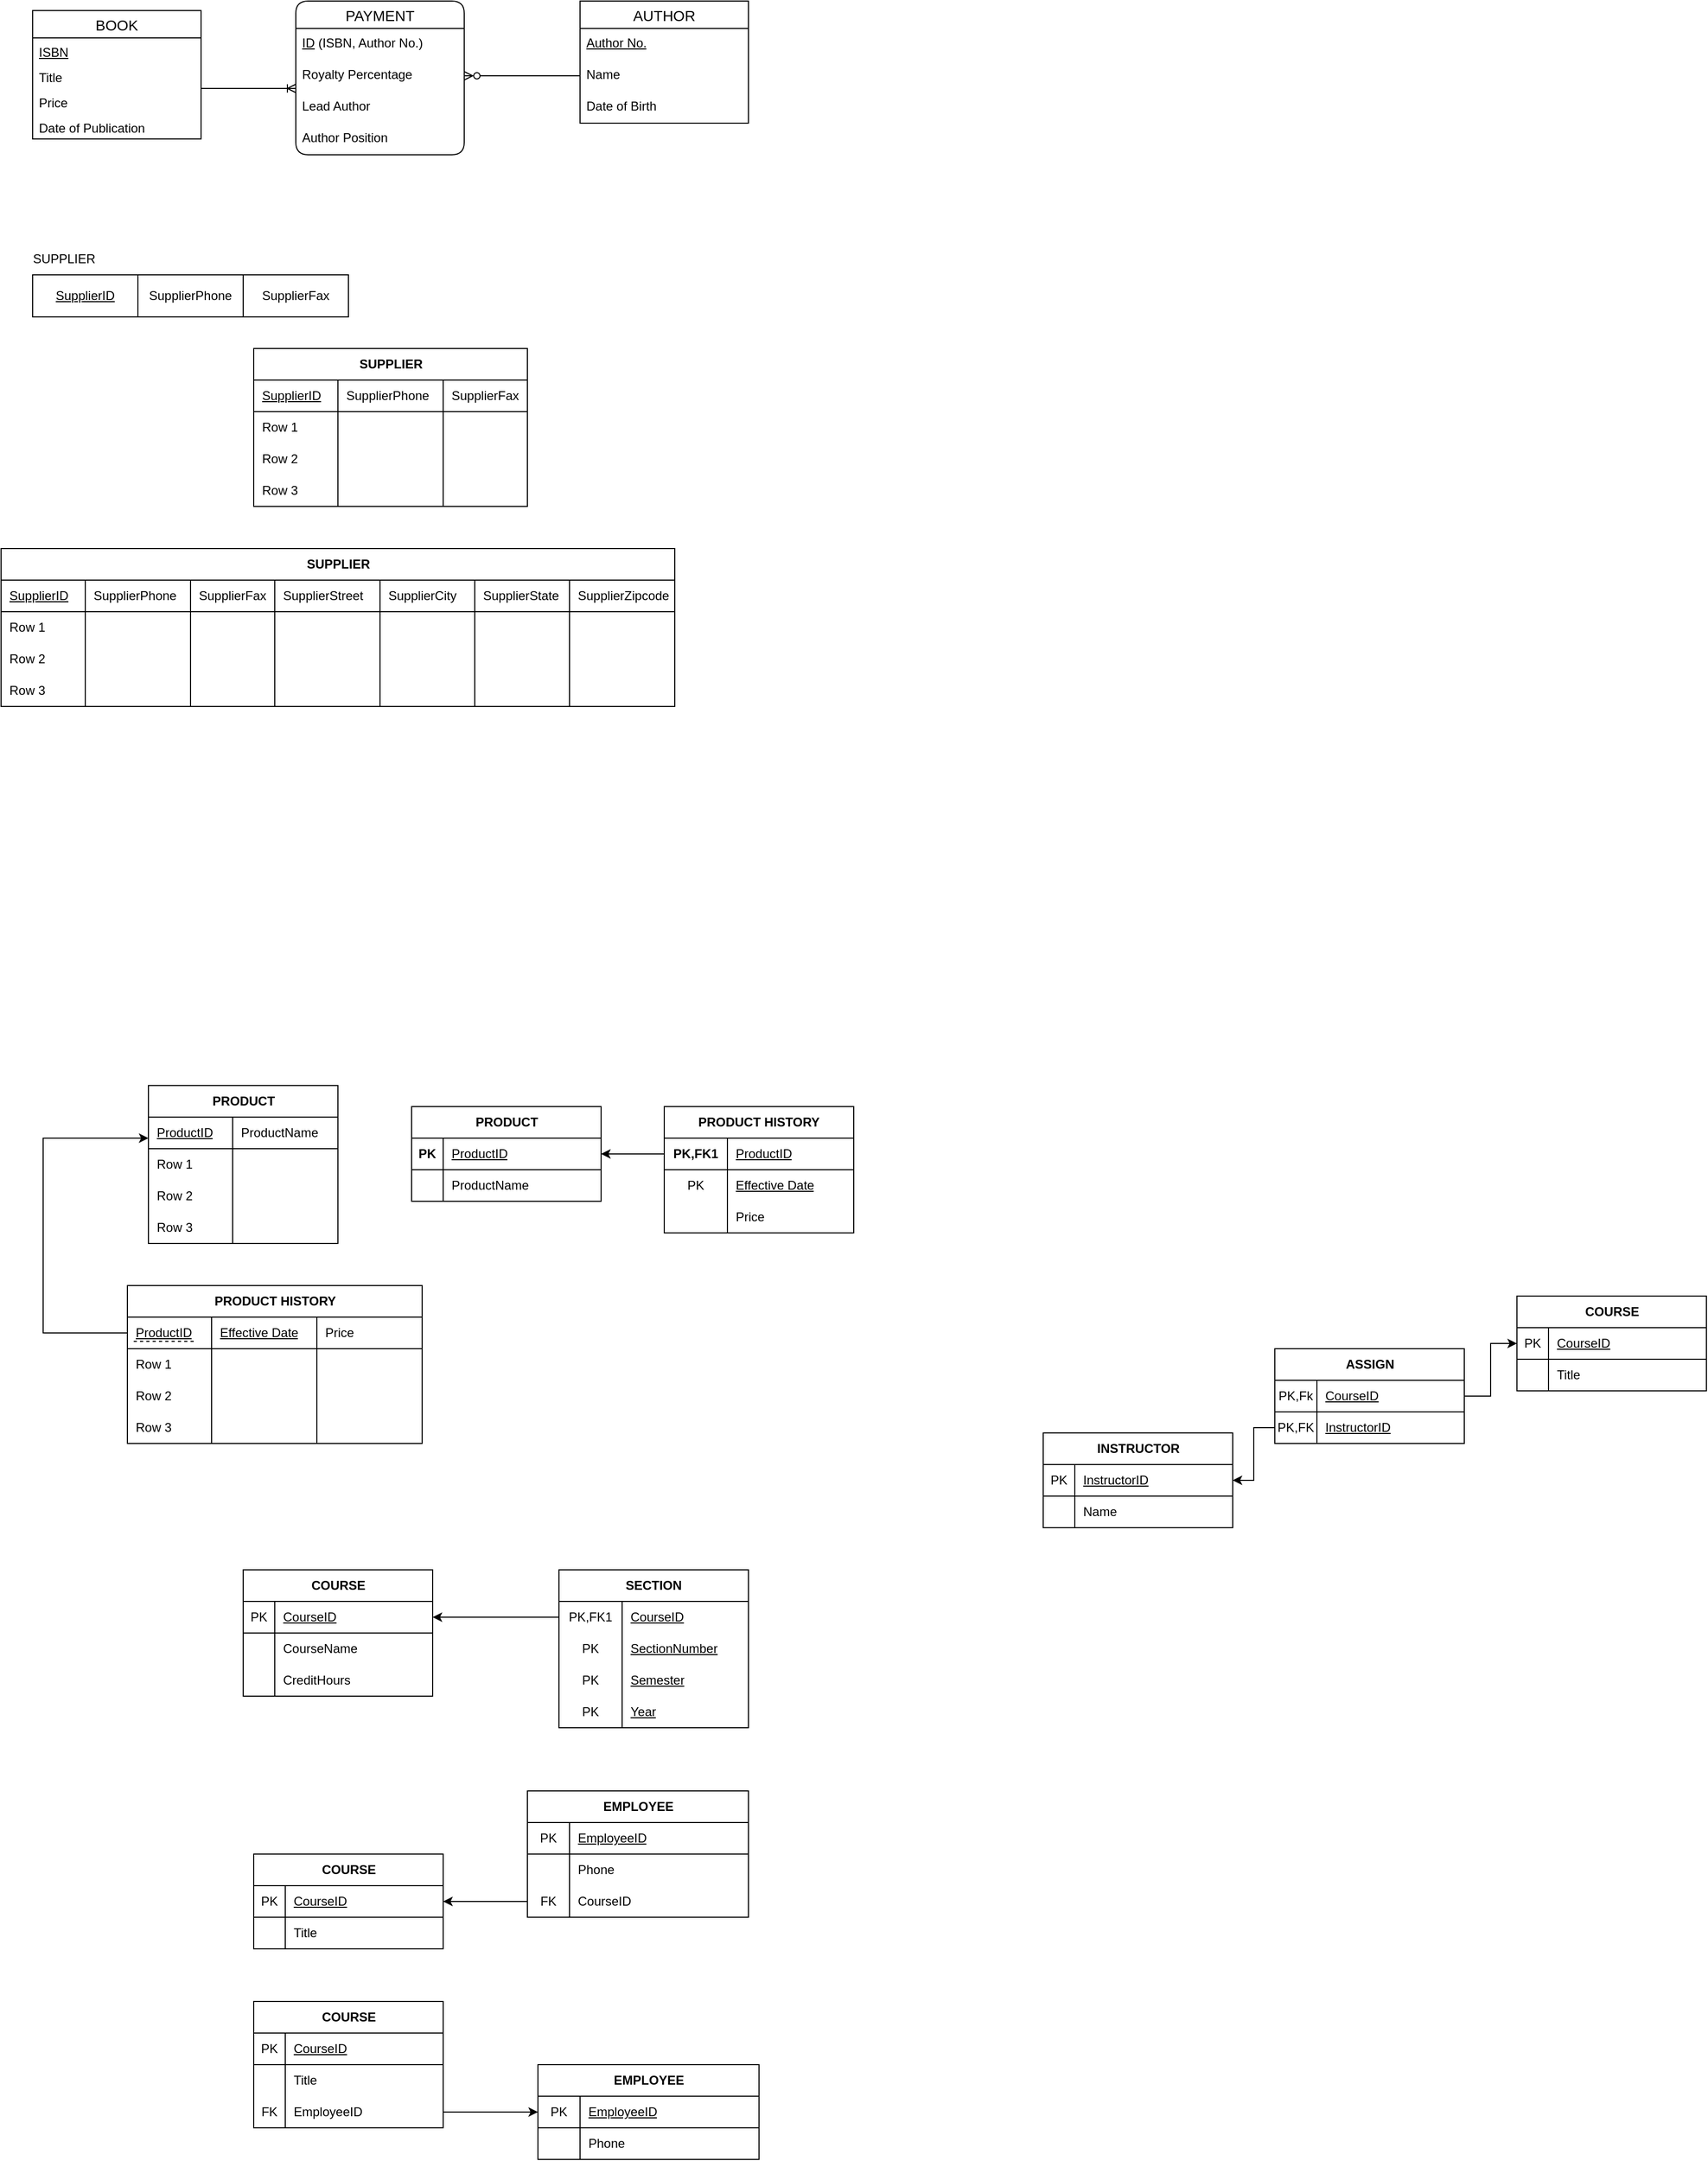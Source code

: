 <mxfile version="21.1.9" type="github">
  <diagram name="Page-1" id="uUMMuO46KKWytwelXJz7">
    <mxGraphModel dx="954" dy="616" grid="1" gridSize="10" guides="1" tooltips="1" connect="1" arrows="1" fold="1" page="1" pageScale="1" pageWidth="850" pageHeight="1100" math="0" shadow="0">
      <root>
        <mxCell id="0" />
        <mxCell id="1" parent="0" />
        <mxCell id="sOw0Aaf-nVrQNHHMDp59-1" value="BOOK" style="swimlane;fontStyle=0;childLayout=stackLayout;horizontal=1;startSize=26;horizontalStack=0;resizeParent=1;resizeParentMax=0;resizeLast=0;collapsible=1;marginBottom=0;align=center;fontSize=14;" parent="1" vertex="1">
          <mxGeometry x="80" y="119" width="160" height="122" as="geometry" />
        </mxCell>
        <mxCell id="sOw0Aaf-nVrQNHHMDp59-2" value="&lt;u&gt;ISBN&lt;/u&gt;" style="text;strokeColor=none;fillColor=none;spacingLeft=4;spacingRight=4;overflow=hidden;rotatable=0;points=[[0,0.5],[1,0.5]];portConstraint=eastwest;fontSize=12;whiteSpace=wrap;html=1;" parent="sOw0Aaf-nVrQNHHMDp59-1" vertex="1">
          <mxGeometry y="26" width="160" height="24" as="geometry" />
        </mxCell>
        <mxCell id="sOw0Aaf-nVrQNHHMDp59-3" value="Title" style="text;strokeColor=none;fillColor=none;spacingLeft=4;spacingRight=4;overflow=hidden;rotatable=0;points=[[0,0.5],[1,0.5]];portConstraint=eastwest;fontSize=12;whiteSpace=wrap;html=1;" parent="sOw0Aaf-nVrQNHHMDp59-1" vertex="1">
          <mxGeometry y="50" width="160" height="24" as="geometry" />
        </mxCell>
        <mxCell id="sOw0Aaf-nVrQNHHMDp59-4" value="Price&lt;br&gt;" style="text;strokeColor=none;fillColor=none;spacingLeft=4;spacingRight=4;overflow=hidden;rotatable=0;points=[[0,0.5],[1,0.5]];portConstraint=eastwest;fontSize=12;whiteSpace=wrap;html=1;" parent="sOw0Aaf-nVrQNHHMDp59-1" vertex="1">
          <mxGeometry y="74" width="160" height="24" as="geometry" />
        </mxCell>
        <mxCell id="sOw0Aaf-nVrQNHHMDp59-5" value="Date of Publication" style="text;strokeColor=none;fillColor=none;spacingLeft=4;spacingRight=4;overflow=hidden;rotatable=0;points=[[0,0.5],[1,0.5]];portConstraint=eastwest;fontSize=12;whiteSpace=wrap;html=1;" parent="sOw0Aaf-nVrQNHHMDp59-1" vertex="1">
          <mxGeometry y="98" width="160" height="24" as="geometry" />
        </mxCell>
        <mxCell id="sOw0Aaf-nVrQNHHMDp59-6" value="AUTHOR" style="swimlane;fontStyle=0;childLayout=stackLayout;horizontal=1;startSize=26;horizontalStack=0;resizeParent=1;resizeParentMax=0;resizeLast=0;collapsible=1;marginBottom=0;align=center;fontSize=14;" parent="1" vertex="1">
          <mxGeometry x="600" y="110" width="160" height="116" as="geometry" />
        </mxCell>
        <mxCell id="sOw0Aaf-nVrQNHHMDp59-7" value="Author No." style="text;strokeColor=none;fillColor=none;spacingLeft=4;spacingRight=4;overflow=hidden;rotatable=0;points=[[0,0.5],[1,0.5]];portConstraint=eastwest;fontSize=12;whiteSpace=wrap;html=1;fontStyle=4" parent="sOw0Aaf-nVrQNHHMDp59-6" vertex="1">
          <mxGeometry y="26" width="160" height="30" as="geometry" />
        </mxCell>
        <mxCell id="sOw0Aaf-nVrQNHHMDp59-8" value="Name" style="text;strokeColor=none;fillColor=none;spacingLeft=4;spacingRight=4;overflow=hidden;rotatable=0;points=[[0,0.5],[1,0.5]];portConstraint=eastwest;fontSize=12;whiteSpace=wrap;html=1;" parent="sOw0Aaf-nVrQNHHMDp59-6" vertex="1">
          <mxGeometry y="56" width="160" height="30" as="geometry" />
        </mxCell>
        <mxCell id="sOw0Aaf-nVrQNHHMDp59-9" value="Date of Birth" style="text;strokeColor=none;fillColor=none;spacingLeft=4;spacingRight=4;overflow=hidden;rotatable=0;points=[[0,0.5],[1,0.5]];portConstraint=eastwest;fontSize=12;whiteSpace=wrap;html=1;" parent="sOw0Aaf-nVrQNHHMDp59-6" vertex="1">
          <mxGeometry y="86" width="160" height="30" as="geometry" />
        </mxCell>
        <mxCell id="sOw0Aaf-nVrQNHHMDp59-12" value="PAYMENT" style="swimlane;fontStyle=0;childLayout=stackLayout;horizontal=1;startSize=26;horizontalStack=0;resizeParent=1;resizeParentMax=0;resizeLast=0;collapsible=1;marginBottom=0;align=center;fontSize=14;rounded=1;" parent="1" vertex="1">
          <mxGeometry x="330" y="110" width="160" height="146" as="geometry" />
        </mxCell>
        <mxCell id="sOw0Aaf-nVrQNHHMDp59-19" value="&lt;u&gt;ID&lt;/u&gt; (ISBN, Author No.)" style="text;strokeColor=none;fillColor=none;spacingLeft=4;spacingRight=4;overflow=hidden;rotatable=0;points=[[0,0.5],[1,0.5]];portConstraint=eastwest;fontSize=12;whiteSpace=wrap;html=1;" parent="sOw0Aaf-nVrQNHHMDp59-12" vertex="1">
          <mxGeometry y="26" width="160" height="30" as="geometry" />
        </mxCell>
        <mxCell id="sOw0Aaf-nVrQNHHMDp59-13" value="Royalty Percentage" style="text;strokeColor=none;fillColor=none;spacingLeft=4;spacingRight=4;overflow=hidden;rotatable=0;points=[[0,0.5],[1,0.5]];portConstraint=eastwest;fontSize=12;whiteSpace=wrap;html=1;" parent="sOw0Aaf-nVrQNHHMDp59-12" vertex="1">
          <mxGeometry y="56" width="160" height="30" as="geometry" />
        </mxCell>
        <mxCell id="sOw0Aaf-nVrQNHHMDp59-14" value="Lead Author" style="text;strokeColor=none;fillColor=none;spacingLeft=4;spacingRight=4;overflow=hidden;rotatable=0;points=[[0,0.5],[1,0.5]];portConstraint=eastwest;fontSize=12;whiteSpace=wrap;html=1;" parent="sOw0Aaf-nVrQNHHMDp59-12" vertex="1">
          <mxGeometry y="86" width="160" height="30" as="geometry" />
        </mxCell>
        <mxCell id="sOw0Aaf-nVrQNHHMDp59-15" value="Author Position" style="text;strokeColor=none;fillColor=none;spacingLeft=4;spacingRight=4;overflow=hidden;rotatable=0;points=[[0,0.5],[1,0.5]];portConstraint=eastwest;fontSize=12;whiteSpace=wrap;html=1;" parent="sOw0Aaf-nVrQNHHMDp59-12" vertex="1">
          <mxGeometry y="116" width="160" height="30" as="geometry" />
        </mxCell>
        <mxCell id="sOw0Aaf-nVrQNHHMDp59-16" style="edgeStyle=orthogonalEdgeStyle;rounded=0;orthogonalLoop=1;jettySize=auto;html=1;endArrow=ERoneToMany;endFill=0;exitX=1;exitY=0.137;exitDx=0;exitDy=0;exitPerimeter=0;" parent="1" source="sOw0Aaf-nVrQNHHMDp59-4" edge="1">
          <mxGeometry relative="1" as="geometry">
            <mxPoint x="330" y="193" as="targetPoint" />
            <Array as="points">
              <mxPoint x="240" y="193" />
            </Array>
          </mxGeometry>
        </mxCell>
        <mxCell id="sOw0Aaf-nVrQNHHMDp59-17" style="edgeStyle=orthogonalEdgeStyle;rounded=0;orthogonalLoop=1;jettySize=auto;html=1;entryX=1;entryY=0.5;entryDx=0;entryDy=0;endArrow=ERzeroToMany;endFill=0;exitX=0;exitY=0.5;exitDx=0;exitDy=0;" parent="1" source="sOw0Aaf-nVrQNHHMDp59-8" target="sOw0Aaf-nVrQNHHMDp59-13" edge="1">
          <mxGeometry relative="1" as="geometry" />
        </mxCell>
        <mxCell id="sOw0Aaf-nVrQNHHMDp59-21" value="&lt;u&gt;SupplierID&lt;/u&gt;" style="whiteSpace=wrap;html=1;align=center;" parent="1" vertex="1">
          <mxGeometry x="80" y="370" width="100" height="40" as="geometry" />
        </mxCell>
        <mxCell id="sOw0Aaf-nVrQNHHMDp59-22" value="SupplierPhone" style="whiteSpace=wrap;html=1;align=center;" parent="1" vertex="1">
          <mxGeometry x="180" y="370" width="100" height="40" as="geometry" />
        </mxCell>
        <mxCell id="sOw0Aaf-nVrQNHHMDp59-23" value="SupplierFax" style="whiteSpace=wrap;html=1;align=center;" parent="1" vertex="1">
          <mxGeometry x="280" y="370" width="100" height="40" as="geometry" />
        </mxCell>
        <mxCell id="sOw0Aaf-nVrQNHHMDp59-25" value="SUPPLIER" style="text;html=1;strokeColor=none;fillColor=none;align=center;verticalAlign=middle;whiteSpace=wrap;rounded=0;" parent="1" vertex="1">
          <mxGeometry x="80" y="340" width="60" height="30" as="geometry" />
        </mxCell>
        <mxCell id="sOw0Aaf-nVrQNHHMDp59-26" value="PRODUCT" style="shape=table;startSize=30;container=1;collapsible=1;childLayout=tableLayout;fixedRows=1;rowLines=0;fontStyle=1;align=center;resizeLast=1;html=1;" parent="1" vertex="1">
          <mxGeometry x="190" y="1140" width="180" height="150" as="geometry" />
        </mxCell>
        <mxCell id="sOw0Aaf-nVrQNHHMDp59-27" value="" style="shape=tableRow;horizontal=0;startSize=0;swimlaneHead=0;swimlaneBody=0;fillColor=none;collapsible=0;dropTarget=0;points=[[0,0.5],[1,0.5]];portConstraint=eastwest;top=0;left=0;right=0;bottom=1;" parent="sOw0Aaf-nVrQNHHMDp59-26" vertex="1">
          <mxGeometry y="30" width="180" height="30" as="geometry" />
        </mxCell>
        <mxCell id="sOw0Aaf-nVrQNHHMDp59-29" value="&lt;u style=&quot;border-color: var(--border-color); font-weight: 400; text-align: center;&quot;&gt;ProductID&lt;/u&gt;" style="shape=partialRectangle;connectable=0;fillColor=none;top=0;left=0;bottom=0;right=0;align=left;spacingLeft=6;fontStyle=5;overflow=hidden;whiteSpace=wrap;html=1;" parent="sOw0Aaf-nVrQNHHMDp59-27" vertex="1">
          <mxGeometry width="80" height="30" as="geometry">
            <mxRectangle width="80" height="30" as="alternateBounds" />
          </mxGeometry>
        </mxCell>
        <mxCell id="sOw0Aaf-nVrQNHHMDp59-43" value="&lt;span style=&quot;&quot;&gt;ProductName&lt;/span&gt;" style="shape=partialRectangle;connectable=0;fillColor=none;top=0;left=0;bottom=0;right=0;align=left;spacingLeft=6;fontStyle=0;overflow=hidden;whiteSpace=wrap;html=1;" parent="sOw0Aaf-nVrQNHHMDp59-27" vertex="1">
          <mxGeometry x="80" width="100" height="30" as="geometry">
            <mxRectangle width="100" height="30" as="alternateBounds" />
          </mxGeometry>
        </mxCell>
        <mxCell id="sOw0Aaf-nVrQNHHMDp59-30" value="" style="shape=tableRow;horizontal=0;startSize=0;swimlaneHead=0;swimlaneBody=0;fillColor=none;collapsible=0;dropTarget=0;points=[[0,0.5],[1,0.5]];portConstraint=eastwest;top=0;left=0;right=0;bottom=0;" parent="sOw0Aaf-nVrQNHHMDp59-26" vertex="1">
          <mxGeometry y="60" width="180" height="30" as="geometry" />
        </mxCell>
        <mxCell id="sOw0Aaf-nVrQNHHMDp59-32" value="Row 1" style="shape=partialRectangle;connectable=0;fillColor=none;top=0;left=0;bottom=0;right=0;align=left;spacingLeft=6;overflow=hidden;whiteSpace=wrap;html=1;" parent="sOw0Aaf-nVrQNHHMDp59-30" vertex="1">
          <mxGeometry width="80" height="30" as="geometry">
            <mxRectangle width="80" height="30" as="alternateBounds" />
          </mxGeometry>
        </mxCell>
        <mxCell id="sOw0Aaf-nVrQNHHMDp59-44" style="shape=partialRectangle;connectable=0;fillColor=none;top=0;left=0;bottom=0;right=0;align=left;spacingLeft=6;overflow=hidden;whiteSpace=wrap;html=1;" parent="sOw0Aaf-nVrQNHHMDp59-30" vertex="1">
          <mxGeometry x="80" width="100" height="30" as="geometry">
            <mxRectangle width="100" height="30" as="alternateBounds" />
          </mxGeometry>
        </mxCell>
        <mxCell id="sOw0Aaf-nVrQNHHMDp59-33" value="" style="shape=tableRow;horizontal=0;startSize=0;swimlaneHead=0;swimlaneBody=0;fillColor=none;collapsible=0;dropTarget=0;points=[[0,0.5],[1,0.5]];portConstraint=eastwest;top=0;left=0;right=0;bottom=0;" parent="sOw0Aaf-nVrQNHHMDp59-26" vertex="1">
          <mxGeometry y="90" width="180" height="30" as="geometry" />
        </mxCell>
        <mxCell id="sOw0Aaf-nVrQNHHMDp59-35" value="Row 2" style="shape=partialRectangle;connectable=0;fillColor=none;top=0;left=0;bottom=0;right=0;align=left;spacingLeft=6;overflow=hidden;whiteSpace=wrap;html=1;" parent="sOw0Aaf-nVrQNHHMDp59-33" vertex="1">
          <mxGeometry width="80" height="30" as="geometry">
            <mxRectangle width="80" height="30" as="alternateBounds" />
          </mxGeometry>
        </mxCell>
        <mxCell id="sOw0Aaf-nVrQNHHMDp59-45" style="shape=partialRectangle;connectable=0;fillColor=none;top=0;left=0;bottom=0;right=0;align=left;spacingLeft=6;overflow=hidden;whiteSpace=wrap;html=1;" parent="sOw0Aaf-nVrQNHHMDp59-33" vertex="1">
          <mxGeometry x="80" width="100" height="30" as="geometry">
            <mxRectangle width="100" height="30" as="alternateBounds" />
          </mxGeometry>
        </mxCell>
        <mxCell id="sOw0Aaf-nVrQNHHMDp59-36" value="" style="shape=tableRow;horizontal=0;startSize=0;swimlaneHead=0;swimlaneBody=0;fillColor=none;collapsible=0;dropTarget=0;points=[[0,0.5],[1,0.5]];portConstraint=eastwest;top=0;left=0;right=0;bottom=0;" parent="sOw0Aaf-nVrQNHHMDp59-26" vertex="1">
          <mxGeometry y="120" width="180" height="30" as="geometry" />
        </mxCell>
        <mxCell id="sOw0Aaf-nVrQNHHMDp59-38" value="Row 3" style="shape=partialRectangle;connectable=0;fillColor=none;top=0;left=0;bottom=0;right=0;align=left;spacingLeft=6;overflow=hidden;whiteSpace=wrap;html=1;" parent="sOw0Aaf-nVrQNHHMDp59-36" vertex="1">
          <mxGeometry width="80" height="30" as="geometry">
            <mxRectangle width="80" height="30" as="alternateBounds" />
          </mxGeometry>
        </mxCell>
        <mxCell id="sOw0Aaf-nVrQNHHMDp59-46" style="shape=partialRectangle;connectable=0;fillColor=none;top=0;left=0;bottom=0;right=0;align=left;spacingLeft=6;overflow=hidden;whiteSpace=wrap;html=1;" parent="sOw0Aaf-nVrQNHHMDp59-36" vertex="1">
          <mxGeometry x="80" width="100" height="30" as="geometry">
            <mxRectangle width="100" height="30" as="alternateBounds" />
          </mxGeometry>
        </mxCell>
        <mxCell id="sOw0Aaf-nVrQNHHMDp59-47" value="SUPPLIER" style="shape=table;startSize=30;container=1;collapsible=1;childLayout=tableLayout;fixedRows=1;rowLines=0;fontStyle=1;align=center;resizeLast=1;html=1;" parent="1" vertex="1">
          <mxGeometry x="50" y="630" width="640" height="150" as="geometry">
            <mxRectangle x="50" y="630" width="100" height="30" as="alternateBounds" />
          </mxGeometry>
        </mxCell>
        <mxCell id="sOw0Aaf-nVrQNHHMDp59-48" value="" style="shape=tableRow;horizontal=0;startSize=0;swimlaneHead=0;swimlaneBody=0;fillColor=none;collapsible=0;dropTarget=0;points=[[0,0.5],[1,0.5]];portConstraint=eastwest;top=0;left=0;right=0;bottom=1;" parent="sOw0Aaf-nVrQNHHMDp59-47" vertex="1">
          <mxGeometry y="30" width="640" height="30" as="geometry" />
        </mxCell>
        <mxCell id="sOw0Aaf-nVrQNHHMDp59-49" value="&lt;u style=&quot;border-color: var(--border-color); font-weight: 400; text-align: center;&quot;&gt;SupplierID&lt;/u&gt;" style="shape=partialRectangle;connectable=0;fillColor=none;top=0;left=0;bottom=0;right=0;align=left;spacingLeft=6;fontStyle=5;overflow=hidden;whiteSpace=wrap;html=1;" parent="sOw0Aaf-nVrQNHHMDp59-48" vertex="1">
          <mxGeometry width="80" height="30" as="geometry">
            <mxRectangle width="80" height="30" as="alternateBounds" />
          </mxGeometry>
        </mxCell>
        <mxCell id="sOw0Aaf-nVrQNHHMDp59-50" value="&lt;span style=&quot;&quot;&gt;SupplierPhone&lt;/span&gt;" style="shape=partialRectangle;connectable=0;fillColor=none;top=0;left=0;bottom=0;right=0;align=left;spacingLeft=6;fontStyle=0;overflow=hidden;whiteSpace=wrap;html=1;" parent="sOw0Aaf-nVrQNHHMDp59-48" vertex="1">
          <mxGeometry x="80" width="100" height="30" as="geometry">
            <mxRectangle width="100" height="30" as="alternateBounds" />
          </mxGeometry>
        </mxCell>
        <mxCell id="sOw0Aaf-nVrQNHHMDp59-51" value="SupplierFax" style="shape=partialRectangle;connectable=0;fillColor=none;top=0;left=0;bottom=0;right=0;align=left;spacingLeft=6;fontStyle=0;overflow=hidden;whiteSpace=wrap;html=1;" parent="sOw0Aaf-nVrQNHHMDp59-48" vertex="1">
          <mxGeometry x="180" width="80" height="30" as="geometry">
            <mxRectangle width="80" height="30" as="alternateBounds" />
          </mxGeometry>
        </mxCell>
        <mxCell id="sOw0Aaf-nVrQNHHMDp59-72" value="SupplierStreet" style="shape=partialRectangle;connectable=0;fillColor=none;top=0;left=0;bottom=0;right=0;align=left;spacingLeft=6;fontStyle=0;overflow=hidden;whiteSpace=wrap;html=1;" parent="sOw0Aaf-nVrQNHHMDp59-48" vertex="1">
          <mxGeometry x="260" width="100" height="30" as="geometry">
            <mxRectangle width="100" height="30" as="alternateBounds" />
          </mxGeometry>
        </mxCell>
        <mxCell id="sOw0Aaf-nVrQNHHMDp59-68" value="SupplierCity" style="shape=partialRectangle;connectable=0;fillColor=none;top=0;left=0;bottom=0;right=0;align=left;spacingLeft=6;fontStyle=0;overflow=hidden;whiteSpace=wrap;html=1;" parent="sOw0Aaf-nVrQNHHMDp59-48" vertex="1">
          <mxGeometry x="360" width="90" height="30" as="geometry">
            <mxRectangle width="90" height="30" as="alternateBounds" />
          </mxGeometry>
        </mxCell>
        <mxCell id="sOw0Aaf-nVrQNHHMDp59-64" value="SupplierState" style="shape=partialRectangle;connectable=0;fillColor=none;top=0;left=0;bottom=0;right=0;align=left;spacingLeft=6;fontStyle=0;overflow=hidden;whiteSpace=wrap;html=1;" parent="sOw0Aaf-nVrQNHHMDp59-48" vertex="1">
          <mxGeometry x="450" width="90" height="30" as="geometry">
            <mxRectangle width="90" height="30" as="alternateBounds" />
          </mxGeometry>
        </mxCell>
        <mxCell id="sOw0Aaf-nVrQNHHMDp59-76" value="SupplierZipcode" style="shape=partialRectangle;connectable=0;fillColor=none;top=0;left=0;bottom=0;right=0;align=left;spacingLeft=6;fontStyle=0;overflow=hidden;whiteSpace=wrap;html=1;" parent="sOw0Aaf-nVrQNHHMDp59-48" vertex="1">
          <mxGeometry x="540" width="100" height="30" as="geometry">
            <mxRectangle width="100" height="30" as="alternateBounds" />
          </mxGeometry>
        </mxCell>
        <mxCell id="sOw0Aaf-nVrQNHHMDp59-52" value="" style="shape=tableRow;horizontal=0;startSize=0;swimlaneHead=0;swimlaneBody=0;fillColor=none;collapsible=0;dropTarget=0;points=[[0,0.5],[1,0.5]];portConstraint=eastwest;top=0;left=0;right=0;bottom=0;" parent="sOw0Aaf-nVrQNHHMDp59-47" vertex="1">
          <mxGeometry y="60" width="640" height="30" as="geometry" />
        </mxCell>
        <mxCell id="sOw0Aaf-nVrQNHHMDp59-53" value="Row 1" style="shape=partialRectangle;connectable=0;fillColor=none;top=0;left=0;bottom=0;right=0;align=left;spacingLeft=6;overflow=hidden;whiteSpace=wrap;html=1;" parent="sOw0Aaf-nVrQNHHMDp59-52" vertex="1">
          <mxGeometry width="80" height="30" as="geometry">
            <mxRectangle width="80" height="30" as="alternateBounds" />
          </mxGeometry>
        </mxCell>
        <mxCell id="sOw0Aaf-nVrQNHHMDp59-54" style="shape=partialRectangle;connectable=0;fillColor=none;top=0;left=0;bottom=0;right=0;align=left;spacingLeft=6;overflow=hidden;whiteSpace=wrap;html=1;" parent="sOw0Aaf-nVrQNHHMDp59-52" vertex="1">
          <mxGeometry x="80" width="100" height="30" as="geometry">
            <mxRectangle width="100" height="30" as="alternateBounds" />
          </mxGeometry>
        </mxCell>
        <mxCell id="sOw0Aaf-nVrQNHHMDp59-55" style="shape=partialRectangle;connectable=0;fillColor=none;top=0;left=0;bottom=0;right=0;align=left;spacingLeft=6;overflow=hidden;whiteSpace=wrap;html=1;" parent="sOw0Aaf-nVrQNHHMDp59-52" vertex="1">
          <mxGeometry x="180" width="80" height="30" as="geometry">
            <mxRectangle width="80" height="30" as="alternateBounds" />
          </mxGeometry>
        </mxCell>
        <mxCell id="sOw0Aaf-nVrQNHHMDp59-73" style="shape=partialRectangle;connectable=0;fillColor=none;top=0;left=0;bottom=0;right=0;align=left;spacingLeft=6;overflow=hidden;whiteSpace=wrap;html=1;" parent="sOw0Aaf-nVrQNHHMDp59-52" vertex="1">
          <mxGeometry x="260" width="100" height="30" as="geometry">
            <mxRectangle width="100" height="30" as="alternateBounds" />
          </mxGeometry>
        </mxCell>
        <mxCell id="sOw0Aaf-nVrQNHHMDp59-69" style="shape=partialRectangle;connectable=0;fillColor=none;top=0;left=0;bottom=0;right=0;align=left;spacingLeft=6;overflow=hidden;whiteSpace=wrap;html=1;" parent="sOw0Aaf-nVrQNHHMDp59-52" vertex="1">
          <mxGeometry x="360" width="90" height="30" as="geometry">
            <mxRectangle width="90" height="30" as="alternateBounds" />
          </mxGeometry>
        </mxCell>
        <mxCell id="sOw0Aaf-nVrQNHHMDp59-65" style="shape=partialRectangle;connectable=0;fillColor=none;top=0;left=0;bottom=0;right=0;align=left;spacingLeft=6;overflow=hidden;whiteSpace=wrap;html=1;" parent="sOw0Aaf-nVrQNHHMDp59-52" vertex="1">
          <mxGeometry x="450" width="90" height="30" as="geometry">
            <mxRectangle width="90" height="30" as="alternateBounds" />
          </mxGeometry>
        </mxCell>
        <mxCell id="sOw0Aaf-nVrQNHHMDp59-77" style="shape=partialRectangle;connectable=0;fillColor=none;top=0;left=0;bottom=0;right=0;align=left;spacingLeft=6;overflow=hidden;whiteSpace=wrap;html=1;" parent="sOw0Aaf-nVrQNHHMDp59-52" vertex="1">
          <mxGeometry x="540" width="100" height="30" as="geometry">
            <mxRectangle width="100" height="30" as="alternateBounds" />
          </mxGeometry>
        </mxCell>
        <mxCell id="sOw0Aaf-nVrQNHHMDp59-56" value="" style="shape=tableRow;horizontal=0;startSize=0;swimlaneHead=0;swimlaneBody=0;fillColor=none;collapsible=0;dropTarget=0;points=[[0,0.5],[1,0.5]];portConstraint=eastwest;top=0;left=0;right=0;bottom=0;" parent="sOw0Aaf-nVrQNHHMDp59-47" vertex="1">
          <mxGeometry y="90" width="640" height="30" as="geometry" />
        </mxCell>
        <mxCell id="sOw0Aaf-nVrQNHHMDp59-57" value="Row 2" style="shape=partialRectangle;connectable=0;fillColor=none;top=0;left=0;bottom=0;right=0;align=left;spacingLeft=6;overflow=hidden;whiteSpace=wrap;html=1;" parent="sOw0Aaf-nVrQNHHMDp59-56" vertex="1">
          <mxGeometry width="80" height="30" as="geometry">
            <mxRectangle width="80" height="30" as="alternateBounds" />
          </mxGeometry>
        </mxCell>
        <mxCell id="sOw0Aaf-nVrQNHHMDp59-58" style="shape=partialRectangle;connectable=0;fillColor=none;top=0;left=0;bottom=0;right=0;align=left;spacingLeft=6;overflow=hidden;whiteSpace=wrap;html=1;" parent="sOw0Aaf-nVrQNHHMDp59-56" vertex="1">
          <mxGeometry x="80" width="100" height="30" as="geometry">
            <mxRectangle width="100" height="30" as="alternateBounds" />
          </mxGeometry>
        </mxCell>
        <mxCell id="sOw0Aaf-nVrQNHHMDp59-59" style="shape=partialRectangle;connectable=0;fillColor=none;top=0;left=0;bottom=0;right=0;align=left;spacingLeft=6;overflow=hidden;whiteSpace=wrap;html=1;" parent="sOw0Aaf-nVrQNHHMDp59-56" vertex="1">
          <mxGeometry x="180" width="80" height="30" as="geometry">
            <mxRectangle width="80" height="30" as="alternateBounds" />
          </mxGeometry>
        </mxCell>
        <mxCell id="sOw0Aaf-nVrQNHHMDp59-74" style="shape=partialRectangle;connectable=0;fillColor=none;top=0;left=0;bottom=0;right=0;align=left;spacingLeft=6;overflow=hidden;whiteSpace=wrap;html=1;" parent="sOw0Aaf-nVrQNHHMDp59-56" vertex="1">
          <mxGeometry x="260" width="100" height="30" as="geometry">
            <mxRectangle width="100" height="30" as="alternateBounds" />
          </mxGeometry>
        </mxCell>
        <mxCell id="sOw0Aaf-nVrQNHHMDp59-70" style="shape=partialRectangle;connectable=0;fillColor=none;top=0;left=0;bottom=0;right=0;align=left;spacingLeft=6;overflow=hidden;whiteSpace=wrap;html=1;" parent="sOw0Aaf-nVrQNHHMDp59-56" vertex="1">
          <mxGeometry x="360" width="90" height="30" as="geometry">
            <mxRectangle width="90" height="30" as="alternateBounds" />
          </mxGeometry>
        </mxCell>
        <mxCell id="sOw0Aaf-nVrQNHHMDp59-66" style="shape=partialRectangle;connectable=0;fillColor=none;top=0;left=0;bottom=0;right=0;align=left;spacingLeft=6;overflow=hidden;whiteSpace=wrap;html=1;" parent="sOw0Aaf-nVrQNHHMDp59-56" vertex="1">
          <mxGeometry x="450" width="90" height="30" as="geometry">
            <mxRectangle width="90" height="30" as="alternateBounds" />
          </mxGeometry>
        </mxCell>
        <mxCell id="sOw0Aaf-nVrQNHHMDp59-78" style="shape=partialRectangle;connectable=0;fillColor=none;top=0;left=0;bottom=0;right=0;align=left;spacingLeft=6;overflow=hidden;whiteSpace=wrap;html=1;" parent="sOw0Aaf-nVrQNHHMDp59-56" vertex="1">
          <mxGeometry x="540" width="100" height="30" as="geometry">
            <mxRectangle width="100" height="30" as="alternateBounds" />
          </mxGeometry>
        </mxCell>
        <mxCell id="sOw0Aaf-nVrQNHHMDp59-60" value="" style="shape=tableRow;horizontal=0;startSize=0;swimlaneHead=0;swimlaneBody=0;fillColor=none;collapsible=0;dropTarget=0;points=[[0,0.5],[1,0.5]];portConstraint=eastwest;top=0;left=0;right=0;bottom=0;" parent="sOw0Aaf-nVrQNHHMDp59-47" vertex="1">
          <mxGeometry y="120" width="640" height="30" as="geometry" />
        </mxCell>
        <mxCell id="sOw0Aaf-nVrQNHHMDp59-61" value="Row 3" style="shape=partialRectangle;connectable=0;fillColor=none;top=0;left=0;bottom=0;right=0;align=left;spacingLeft=6;overflow=hidden;whiteSpace=wrap;html=1;" parent="sOw0Aaf-nVrQNHHMDp59-60" vertex="1">
          <mxGeometry width="80" height="30" as="geometry">
            <mxRectangle width="80" height="30" as="alternateBounds" />
          </mxGeometry>
        </mxCell>
        <mxCell id="sOw0Aaf-nVrQNHHMDp59-62" style="shape=partialRectangle;connectable=0;fillColor=none;top=0;left=0;bottom=0;right=0;align=left;spacingLeft=6;overflow=hidden;whiteSpace=wrap;html=1;" parent="sOw0Aaf-nVrQNHHMDp59-60" vertex="1">
          <mxGeometry x="80" width="100" height="30" as="geometry">
            <mxRectangle width="100" height="30" as="alternateBounds" />
          </mxGeometry>
        </mxCell>
        <mxCell id="sOw0Aaf-nVrQNHHMDp59-63" style="shape=partialRectangle;connectable=0;fillColor=none;top=0;left=0;bottom=0;right=0;align=left;spacingLeft=6;overflow=hidden;whiteSpace=wrap;html=1;" parent="sOw0Aaf-nVrQNHHMDp59-60" vertex="1">
          <mxGeometry x="180" width="80" height="30" as="geometry">
            <mxRectangle width="80" height="30" as="alternateBounds" />
          </mxGeometry>
        </mxCell>
        <mxCell id="sOw0Aaf-nVrQNHHMDp59-75" style="shape=partialRectangle;connectable=0;fillColor=none;top=0;left=0;bottom=0;right=0;align=left;spacingLeft=6;overflow=hidden;whiteSpace=wrap;html=1;" parent="sOw0Aaf-nVrQNHHMDp59-60" vertex="1">
          <mxGeometry x="260" width="100" height="30" as="geometry">
            <mxRectangle width="100" height="30" as="alternateBounds" />
          </mxGeometry>
        </mxCell>
        <mxCell id="sOw0Aaf-nVrQNHHMDp59-71" style="shape=partialRectangle;connectable=0;fillColor=none;top=0;left=0;bottom=0;right=0;align=left;spacingLeft=6;overflow=hidden;whiteSpace=wrap;html=1;" parent="sOw0Aaf-nVrQNHHMDp59-60" vertex="1">
          <mxGeometry x="360" width="90" height="30" as="geometry">
            <mxRectangle width="90" height="30" as="alternateBounds" />
          </mxGeometry>
        </mxCell>
        <mxCell id="sOw0Aaf-nVrQNHHMDp59-67" style="shape=partialRectangle;connectable=0;fillColor=none;top=0;left=0;bottom=0;right=0;align=left;spacingLeft=6;overflow=hidden;whiteSpace=wrap;html=1;" parent="sOw0Aaf-nVrQNHHMDp59-60" vertex="1">
          <mxGeometry x="450" width="90" height="30" as="geometry">
            <mxRectangle width="90" height="30" as="alternateBounds" />
          </mxGeometry>
        </mxCell>
        <mxCell id="sOw0Aaf-nVrQNHHMDp59-79" style="shape=partialRectangle;connectable=0;fillColor=none;top=0;left=0;bottom=0;right=0;align=left;spacingLeft=6;overflow=hidden;whiteSpace=wrap;html=1;" parent="sOw0Aaf-nVrQNHHMDp59-60" vertex="1">
          <mxGeometry x="540" width="100" height="30" as="geometry">
            <mxRectangle width="100" height="30" as="alternateBounds" />
          </mxGeometry>
        </mxCell>
        <mxCell id="sOw0Aaf-nVrQNHHMDp59-80" value="SUPPLIER" style="shape=table;startSize=30;container=1;collapsible=1;childLayout=tableLayout;fixedRows=1;rowLines=0;fontStyle=1;align=center;resizeLast=1;html=1;" parent="1" vertex="1">
          <mxGeometry x="290" y="440" width="260" height="150" as="geometry" />
        </mxCell>
        <mxCell id="sOw0Aaf-nVrQNHHMDp59-81" value="" style="shape=tableRow;horizontal=0;startSize=0;swimlaneHead=0;swimlaneBody=0;fillColor=none;collapsible=0;dropTarget=0;points=[[0,0.5],[1,0.5]];portConstraint=eastwest;top=0;left=0;right=0;bottom=1;" parent="sOw0Aaf-nVrQNHHMDp59-80" vertex="1">
          <mxGeometry y="30" width="260" height="30" as="geometry" />
        </mxCell>
        <mxCell id="sOw0Aaf-nVrQNHHMDp59-82" value="&lt;u style=&quot;border-color: var(--border-color); font-weight: 400; text-align: center;&quot;&gt;SupplierID&lt;/u&gt;" style="shape=partialRectangle;connectable=0;fillColor=none;top=0;left=0;bottom=0;right=0;align=left;spacingLeft=6;fontStyle=5;overflow=hidden;whiteSpace=wrap;html=1;" parent="sOw0Aaf-nVrQNHHMDp59-81" vertex="1">
          <mxGeometry width="80" height="30" as="geometry">
            <mxRectangle width="80" height="30" as="alternateBounds" />
          </mxGeometry>
        </mxCell>
        <mxCell id="sOw0Aaf-nVrQNHHMDp59-83" value="&lt;span style=&quot;&quot;&gt;SupplierPhone&lt;/span&gt;" style="shape=partialRectangle;connectable=0;fillColor=none;top=0;left=0;bottom=0;right=0;align=left;spacingLeft=6;fontStyle=0;overflow=hidden;whiteSpace=wrap;html=1;" parent="sOw0Aaf-nVrQNHHMDp59-81" vertex="1">
          <mxGeometry x="80" width="100" height="30" as="geometry">
            <mxRectangle width="100" height="30" as="alternateBounds" />
          </mxGeometry>
        </mxCell>
        <mxCell id="sOw0Aaf-nVrQNHHMDp59-84" value="SupplierFax" style="shape=partialRectangle;connectable=0;fillColor=none;top=0;left=0;bottom=0;right=0;align=left;spacingLeft=6;fontStyle=0;overflow=hidden;whiteSpace=wrap;html=1;" parent="sOw0Aaf-nVrQNHHMDp59-81" vertex="1">
          <mxGeometry x="180" width="80" height="30" as="geometry">
            <mxRectangle width="80" height="30" as="alternateBounds" />
          </mxGeometry>
        </mxCell>
        <mxCell id="sOw0Aaf-nVrQNHHMDp59-85" value="" style="shape=tableRow;horizontal=0;startSize=0;swimlaneHead=0;swimlaneBody=0;fillColor=none;collapsible=0;dropTarget=0;points=[[0,0.5],[1,0.5]];portConstraint=eastwest;top=0;left=0;right=0;bottom=0;" parent="sOw0Aaf-nVrQNHHMDp59-80" vertex="1">
          <mxGeometry y="60" width="260" height="30" as="geometry" />
        </mxCell>
        <mxCell id="sOw0Aaf-nVrQNHHMDp59-86" value="Row 1" style="shape=partialRectangle;connectable=0;fillColor=none;top=0;left=0;bottom=0;right=0;align=left;spacingLeft=6;overflow=hidden;whiteSpace=wrap;html=1;" parent="sOw0Aaf-nVrQNHHMDp59-85" vertex="1">
          <mxGeometry width="80" height="30" as="geometry">
            <mxRectangle width="80" height="30" as="alternateBounds" />
          </mxGeometry>
        </mxCell>
        <mxCell id="sOw0Aaf-nVrQNHHMDp59-87" style="shape=partialRectangle;connectable=0;fillColor=none;top=0;left=0;bottom=0;right=0;align=left;spacingLeft=6;overflow=hidden;whiteSpace=wrap;html=1;" parent="sOw0Aaf-nVrQNHHMDp59-85" vertex="1">
          <mxGeometry x="80" width="100" height="30" as="geometry">
            <mxRectangle width="100" height="30" as="alternateBounds" />
          </mxGeometry>
        </mxCell>
        <mxCell id="sOw0Aaf-nVrQNHHMDp59-88" style="shape=partialRectangle;connectable=0;fillColor=none;top=0;left=0;bottom=0;right=0;align=left;spacingLeft=6;overflow=hidden;whiteSpace=wrap;html=1;" parent="sOw0Aaf-nVrQNHHMDp59-85" vertex="1">
          <mxGeometry x="180" width="80" height="30" as="geometry">
            <mxRectangle width="80" height="30" as="alternateBounds" />
          </mxGeometry>
        </mxCell>
        <mxCell id="sOw0Aaf-nVrQNHHMDp59-89" value="" style="shape=tableRow;horizontal=0;startSize=0;swimlaneHead=0;swimlaneBody=0;fillColor=none;collapsible=0;dropTarget=0;points=[[0,0.5],[1,0.5]];portConstraint=eastwest;top=0;left=0;right=0;bottom=0;" parent="sOw0Aaf-nVrQNHHMDp59-80" vertex="1">
          <mxGeometry y="90" width="260" height="30" as="geometry" />
        </mxCell>
        <mxCell id="sOw0Aaf-nVrQNHHMDp59-90" value="Row 2" style="shape=partialRectangle;connectable=0;fillColor=none;top=0;left=0;bottom=0;right=0;align=left;spacingLeft=6;overflow=hidden;whiteSpace=wrap;html=1;" parent="sOw0Aaf-nVrQNHHMDp59-89" vertex="1">
          <mxGeometry width="80" height="30" as="geometry">
            <mxRectangle width="80" height="30" as="alternateBounds" />
          </mxGeometry>
        </mxCell>
        <mxCell id="sOw0Aaf-nVrQNHHMDp59-91" style="shape=partialRectangle;connectable=0;fillColor=none;top=0;left=0;bottom=0;right=0;align=left;spacingLeft=6;overflow=hidden;whiteSpace=wrap;html=1;" parent="sOw0Aaf-nVrQNHHMDp59-89" vertex="1">
          <mxGeometry x="80" width="100" height="30" as="geometry">
            <mxRectangle width="100" height="30" as="alternateBounds" />
          </mxGeometry>
        </mxCell>
        <mxCell id="sOw0Aaf-nVrQNHHMDp59-92" style="shape=partialRectangle;connectable=0;fillColor=none;top=0;left=0;bottom=0;right=0;align=left;spacingLeft=6;overflow=hidden;whiteSpace=wrap;html=1;" parent="sOw0Aaf-nVrQNHHMDp59-89" vertex="1">
          <mxGeometry x="180" width="80" height="30" as="geometry">
            <mxRectangle width="80" height="30" as="alternateBounds" />
          </mxGeometry>
        </mxCell>
        <mxCell id="sOw0Aaf-nVrQNHHMDp59-93" value="" style="shape=tableRow;horizontal=0;startSize=0;swimlaneHead=0;swimlaneBody=0;fillColor=none;collapsible=0;dropTarget=0;points=[[0,0.5],[1,0.5]];portConstraint=eastwest;top=0;left=0;right=0;bottom=0;" parent="sOw0Aaf-nVrQNHHMDp59-80" vertex="1">
          <mxGeometry y="120" width="260" height="30" as="geometry" />
        </mxCell>
        <mxCell id="sOw0Aaf-nVrQNHHMDp59-94" value="Row 3" style="shape=partialRectangle;connectable=0;fillColor=none;top=0;left=0;bottom=0;right=0;align=left;spacingLeft=6;overflow=hidden;whiteSpace=wrap;html=1;" parent="sOw0Aaf-nVrQNHHMDp59-93" vertex="1">
          <mxGeometry width="80" height="30" as="geometry">
            <mxRectangle width="80" height="30" as="alternateBounds" />
          </mxGeometry>
        </mxCell>
        <mxCell id="sOw0Aaf-nVrQNHHMDp59-95" style="shape=partialRectangle;connectable=0;fillColor=none;top=0;left=0;bottom=0;right=0;align=left;spacingLeft=6;overflow=hidden;whiteSpace=wrap;html=1;" parent="sOw0Aaf-nVrQNHHMDp59-93" vertex="1">
          <mxGeometry x="80" width="100" height="30" as="geometry">
            <mxRectangle width="100" height="30" as="alternateBounds" />
          </mxGeometry>
        </mxCell>
        <mxCell id="sOw0Aaf-nVrQNHHMDp59-96" style="shape=partialRectangle;connectable=0;fillColor=none;top=0;left=0;bottom=0;right=0;align=left;spacingLeft=6;overflow=hidden;whiteSpace=wrap;html=1;" parent="sOw0Aaf-nVrQNHHMDp59-93" vertex="1">
          <mxGeometry x="180" width="80" height="30" as="geometry">
            <mxRectangle width="80" height="30" as="alternateBounds" />
          </mxGeometry>
        </mxCell>
        <mxCell id="sOw0Aaf-nVrQNHHMDp59-113" value="PRODUCT HISTORY" style="shape=table;startSize=30;container=1;collapsible=1;childLayout=tableLayout;fixedRows=1;rowLines=0;fontStyle=1;align=center;resizeLast=1;html=1;" parent="1" vertex="1">
          <mxGeometry x="170" y="1330" width="280" height="150" as="geometry" />
        </mxCell>
        <mxCell id="sOw0Aaf-nVrQNHHMDp59-114" value="" style="shape=tableRow;horizontal=0;startSize=0;swimlaneHead=0;swimlaneBody=0;fillColor=none;collapsible=0;dropTarget=0;points=[[0,0.5],[1,0.5]];portConstraint=eastwest;top=0;left=0;right=0;bottom=1;" parent="sOw0Aaf-nVrQNHHMDp59-113" vertex="1">
          <mxGeometry y="30" width="280" height="30" as="geometry" />
        </mxCell>
        <mxCell id="sOw0Aaf-nVrQNHHMDp59-115" value="&lt;u style=&quot;border-color: var(--border-color); font-weight: 400; text-align: center;&quot;&gt;ProductID&lt;/u&gt;" style="shape=partialRectangle;connectable=0;fillColor=none;top=0;left=0;bottom=0;right=0;align=left;spacingLeft=6;fontStyle=5;overflow=hidden;whiteSpace=wrap;html=1;" parent="sOw0Aaf-nVrQNHHMDp59-114" vertex="1">
          <mxGeometry width="80" height="30" as="geometry">
            <mxRectangle width="80" height="30" as="alternateBounds" />
          </mxGeometry>
        </mxCell>
        <mxCell id="sOw0Aaf-nVrQNHHMDp59-116" value="&lt;span style=&quot;&quot;&gt;&lt;u&gt;Effective Date&lt;/u&gt;&lt;/span&gt;" style="shape=partialRectangle;connectable=0;fillColor=none;top=0;left=0;bottom=0;right=0;align=left;spacingLeft=6;fontStyle=0;overflow=hidden;whiteSpace=wrap;html=1;" parent="sOw0Aaf-nVrQNHHMDp59-114" vertex="1">
          <mxGeometry x="80" width="100" height="30" as="geometry">
            <mxRectangle width="100" height="30" as="alternateBounds" />
          </mxGeometry>
        </mxCell>
        <mxCell id="sOw0Aaf-nVrQNHHMDp59-218" value="Price" style="shape=partialRectangle;connectable=0;fillColor=none;top=0;left=0;bottom=0;right=0;align=left;spacingLeft=6;fontStyle=0;overflow=hidden;whiteSpace=wrap;html=1;" parent="sOw0Aaf-nVrQNHHMDp59-114" vertex="1">
          <mxGeometry x="180" width="100" height="30" as="geometry">
            <mxRectangle width="100" height="30" as="alternateBounds" />
          </mxGeometry>
        </mxCell>
        <mxCell id="sOw0Aaf-nVrQNHHMDp59-118" value="" style="shape=tableRow;horizontal=0;startSize=0;swimlaneHead=0;swimlaneBody=0;fillColor=none;collapsible=0;dropTarget=0;points=[[0,0.5],[1,0.5]];portConstraint=eastwest;top=0;left=0;right=0;bottom=0;" parent="sOw0Aaf-nVrQNHHMDp59-113" vertex="1">
          <mxGeometry y="60" width="280" height="30" as="geometry" />
        </mxCell>
        <mxCell id="sOw0Aaf-nVrQNHHMDp59-119" value="Row 1" style="shape=partialRectangle;connectable=0;fillColor=none;top=0;left=0;bottom=0;right=0;align=left;spacingLeft=6;overflow=hidden;whiteSpace=wrap;html=1;" parent="sOw0Aaf-nVrQNHHMDp59-118" vertex="1">
          <mxGeometry width="80" height="30" as="geometry">
            <mxRectangle width="80" height="30" as="alternateBounds" />
          </mxGeometry>
        </mxCell>
        <mxCell id="sOw0Aaf-nVrQNHHMDp59-120" style="shape=partialRectangle;connectable=0;fillColor=none;top=0;left=0;bottom=0;right=0;align=left;spacingLeft=6;overflow=hidden;whiteSpace=wrap;html=1;" parent="sOw0Aaf-nVrQNHHMDp59-118" vertex="1">
          <mxGeometry x="80" width="100" height="30" as="geometry">
            <mxRectangle width="100" height="30" as="alternateBounds" />
          </mxGeometry>
        </mxCell>
        <mxCell id="sOw0Aaf-nVrQNHHMDp59-219" style="shape=partialRectangle;connectable=0;fillColor=none;top=0;left=0;bottom=0;right=0;align=left;spacingLeft=6;overflow=hidden;whiteSpace=wrap;html=1;" parent="sOw0Aaf-nVrQNHHMDp59-118" vertex="1">
          <mxGeometry x="180" width="100" height="30" as="geometry">
            <mxRectangle width="100" height="30" as="alternateBounds" />
          </mxGeometry>
        </mxCell>
        <mxCell id="sOw0Aaf-nVrQNHHMDp59-122" value="" style="shape=tableRow;horizontal=0;startSize=0;swimlaneHead=0;swimlaneBody=0;fillColor=none;collapsible=0;dropTarget=0;points=[[0,0.5],[1,0.5]];portConstraint=eastwest;top=0;left=0;right=0;bottom=0;" parent="sOw0Aaf-nVrQNHHMDp59-113" vertex="1">
          <mxGeometry y="90" width="280" height="30" as="geometry" />
        </mxCell>
        <mxCell id="sOw0Aaf-nVrQNHHMDp59-123" value="Row 2" style="shape=partialRectangle;connectable=0;fillColor=none;top=0;left=0;bottom=0;right=0;align=left;spacingLeft=6;overflow=hidden;whiteSpace=wrap;html=1;" parent="sOw0Aaf-nVrQNHHMDp59-122" vertex="1">
          <mxGeometry width="80" height="30" as="geometry">
            <mxRectangle width="80" height="30" as="alternateBounds" />
          </mxGeometry>
        </mxCell>
        <mxCell id="sOw0Aaf-nVrQNHHMDp59-124" style="shape=partialRectangle;connectable=0;fillColor=none;top=0;left=0;bottom=0;right=0;align=left;spacingLeft=6;overflow=hidden;whiteSpace=wrap;html=1;" parent="sOw0Aaf-nVrQNHHMDp59-122" vertex="1">
          <mxGeometry x="80" width="100" height="30" as="geometry">
            <mxRectangle width="100" height="30" as="alternateBounds" />
          </mxGeometry>
        </mxCell>
        <mxCell id="sOw0Aaf-nVrQNHHMDp59-220" style="shape=partialRectangle;connectable=0;fillColor=none;top=0;left=0;bottom=0;right=0;align=left;spacingLeft=6;overflow=hidden;whiteSpace=wrap;html=1;" parent="sOw0Aaf-nVrQNHHMDp59-122" vertex="1">
          <mxGeometry x="180" width="100" height="30" as="geometry">
            <mxRectangle width="100" height="30" as="alternateBounds" />
          </mxGeometry>
        </mxCell>
        <mxCell id="sOw0Aaf-nVrQNHHMDp59-126" value="" style="shape=tableRow;horizontal=0;startSize=0;swimlaneHead=0;swimlaneBody=0;fillColor=none;collapsible=0;dropTarget=0;points=[[0,0.5],[1,0.5]];portConstraint=eastwest;top=0;left=0;right=0;bottom=0;" parent="sOw0Aaf-nVrQNHHMDp59-113" vertex="1">
          <mxGeometry y="120" width="280" height="30" as="geometry" />
        </mxCell>
        <mxCell id="sOw0Aaf-nVrQNHHMDp59-127" value="Row 3" style="shape=partialRectangle;connectable=0;fillColor=none;top=0;left=0;bottom=0;right=0;align=left;spacingLeft=6;overflow=hidden;whiteSpace=wrap;html=1;" parent="sOw0Aaf-nVrQNHHMDp59-126" vertex="1">
          <mxGeometry width="80" height="30" as="geometry">
            <mxRectangle width="80" height="30" as="alternateBounds" />
          </mxGeometry>
        </mxCell>
        <mxCell id="sOw0Aaf-nVrQNHHMDp59-128" style="shape=partialRectangle;connectable=0;fillColor=none;top=0;left=0;bottom=0;right=0;align=left;spacingLeft=6;overflow=hidden;whiteSpace=wrap;html=1;" parent="sOw0Aaf-nVrQNHHMDp59-126" vertex="1">
          <mxGeometry x="80" width="100" height="30" as="geometry">
            <mxRectangle width="100" height="30" as="alternateBounds" />
          </mxGeometry>
        </mxCell>
        <mxCell id="sOw0Aaf-nVrQNHHMDp59-221" style="shape=partialRectangle;connectable=0;fillColor=none;top=0;left=0;bottom=0;right=0;align=left;spacingLeft=6;overflow=hidden;whiteSpace=wrap;html=1;" parent="sOw0Aaf-nVrQNHHMDp59-126" vertex="1">
          <mxGeometry x="180" width="100" height="30" as="geometry">
            <mxRectangle width="100" height="30" as="alternateBounds" />
          </mxGeometry>
        </mxCell>
        <mxCell id="sOw0Aaf-nVrQNHHMDp59-131" value="" style="endArrow=none;dashed=1;html=1;rounded=0;jumpSize=5;" parent="1" edge="1">
          <mxGeometry width="50" height="50" relative="1" as="geometry">
            <mxPoint x="233" y="1383" as="sourcePoint" />
            <mxPoint x="176" y="1383" as="targetPoint" />
          </mxGeometry>
        </mxCell>
        <mxCell id="sOw0Aaf-nVrQNHHMDp59-132" style="edgeStyle=orthogonalEdgeStyle;rounded=0;orthogonalLoop=1;jettySize=auto;html=1;startArrow=classic;startFill=1;endArrow=none;endFill=0;entryX=0;entryY=0.5;entryDx=0;entryDy=0;" parent="1" target="sOw0Aaf-nVrQNHHMDp59-114" edge="1">
          <mxGeometry relative="1" as="geometry">
            <mxPoint x="190" y="1190" as="sourcePoint" />
            <Array as="points">
              <mxPoint x="190" y="1190" />
              <mxPoint x="90" y="1190" />
              <mxPoint x="90" y="1375" />
            </Array>
          </mxGeometry>
        </mxCell>
        <mxCell id="sOw0Aaf-nVrQNHHMDp59-133" value="PRODUCT" style="shape=table;startSize=30;container=1;collapsible=1;childLayout=tableLayout;fixedRows=1;rowLines=0;fontStyle=1;align=center;resizeLast=1;html=1;" parent="1" vertex="1">
          <mxGeometry x="440" y="1160" width="180" height="90" as="geometry" />
        </mxCell>
        <mxCell id="sOw0Aaf-nVrQNHHMDp59-134" value="" style="shape=tableRow;horizontal=0;startSize=0;swimlaneHead=0;swimlaneBody=0;fillColor=none;collapsible=0;dropTarget=0;points=[[0,0.5],[1,0.5]];portConstraint=eastwest;top=0;left=0;right=0;bottom=1;" parent="sOw0Aaf-nVrQNHHMDp59-133" vertex="1">
          <mxGeometry y="30" width="180" height="30" as="geometry" />
        </mxCell>
        <mxCell id="sOw0Aaf-nVrQNHHMDp59-135" value="PK" style="shape=partialRectangle;connectable=0;fillColor=none;top=0;left=0;bottom=0;right=0;fontStyle=1;overflow=hidden;whiteSpace=wrap;html=1;" parent="sOw0Aaf-nVrQNHHMDp59-134" vertex="1">
          <mxGeometry width="30" height="30" as="geometry">
            <mxRectangle width="30" height="30" as="alternateBounds" />
          </mxGeometry>
        </mxCell>
        <mxCell id="sOw0Aaf-nVrQNHHMDp59-136" value="&lt;u style=&quot;border-color: var(--border-color); font-weight: 400; text-align: center;&quot;&gt;ProductID&lt;/u&gt;" style="shape=partialRectangle;connectable=0;fillColor=none;top=0;left=0;bottom=0;right=0;align=left;spacingLeft=6;fontStyle=5;overflow=hidden;whiteSpace=wrap;html=1;" parent="sOw0Aaf-nVrQNHHMDp59-134" vertex="1">
          <mxGeometry x="30" width="150" height="30" as="geometry">
            <mxRectangle width="150" height="30" as="alternateBounds" />
          </mxGeometry>
        </mxCell>
        <mxCell id="sOw0Aaf-nVrQNHHMDp59-137" value="" style="shape=tableRow;horizontal=0;startSize=0;swimlaneHead=0;swimlaneBody=0;fillColor=none;collapsible=0;dropTarget=0;points=[[0,0.5],[1,0.5]];portConstraint=eastwest;top=0;left=0;right=0;bottom=0;" parent="sOw0Aaf-nVrQNHHMDp59-133" vertex="1">
          <mxGeometry y="60" width="180" height="30" as="geometry" />
        </mxCell>
        <mxCell id="sOw0Aaf-nVrQNHHMDp59-138" value="" style="shape=partialRectangle;connectable=0;fillColor=none;top=0;left=0;bottom=0;right=0;editable=1;overflow=hidden;whiteSpace=wrap;html=1;" parent="sOw0Aaf-nVrQNHHMDp59-137" vertex="1">
          <mxGeometry width="30" height="30" as="geometry">
            <mxRectangle width="30" height="30" as="alternateBounds" />
          </mxGeometry>
        </mxCell>
        <mxCell id="sOw0Aaf-nVrQNHHMDp59-139" value="ProductName" style="shape=partialRectangle;connectable=0;fillColor=none;top=0;left=0;bottom=0;right=0;align=left;spacingLeft=6;overflow=hidden;whiteSpace=wrap;html=1;" parent="sOw0Aaf-nVrQNHHMDp59-137" vertex="1">
          <mxGeometry x="30" width="150" height="30" as="geometry">
            <mxRectangle width="150" height="30" as="alternateBounds" />
          </mxGeometry>
        </mxCell>
        <mxCell id="sOw0Aaf-nVrQNHHMDp59-146" value="PRODUCT HISTORY" style="shape=table;startSize=30;container=1;collapsible=1;childLayout=tableLayout;fixedRows=1;rowLines=0;fontStyle=1;align=center;resizeLast=1;html=1;whiteSpace=wrap;" parent="1" vertex="1">
          <mxGeometry x="680" y="1160" width="180" height="120" as="geometry" />
        </mxCell>
        <mxCell id="sOw0Aaf-nVrQNHHMDp59-150" value="" style="shape=tableRow;horizontal=0;startSize=0;swimlaneHead=0;swimlaneBody=0;fillColor=none;collapsible=0;dropTarget=0;points=[[0,0.5],[1,0.5]];portConstraint=eastwest;top=0;left=0;right=0;bottom=1;html=1;" parent="sOw0Aaf-nVrQNHHMDp59-146" vertex="1">
          <mxGeometry y="30" width="180" height="30" as="geometry" />
        </mxCell>
        <mxCell id="sOw0Aaf-nVrQNHHMDp59-151" value="PK,FK1" style="shape=partialRectangle;connectable=0;fillColor=none;top=0;left=0;bottom=0;right=0;fontStyle=1;overflow=hidden;html=1;whiteSpace=wrap;" parent="sOw0Aaf-nVrQNHHMDp59-150" vertex="1">
          <mxGeometry width="60" height="30" as="geometry">
            <mxRectangle width="60" height="30" as="alternateBounds" />
          </mxGeometry>
        </mxCell>
        <mxCell id="sOw0Aaf-nVrQNHHMDp59-152" value="&lt;u style=&quot;border-color: var(--border-color); font-weight: 400; text-align: center;&quot;&gt;ProductID&lt;/u&gt;" style="shape=partialRectangle;connectable=0;fillColor=none;top=0;left=0;bottom=0;right=0;align=left;spacingLeft=6;fontStyle=5;overflow=hidden;html=1;whiteSpace=wrap;" parent="sOw0Aaf-nVrQNHHMDp59-150" vertex="1">
          <mxGeometry x="60" width="120" height="30" as="geometry">
            <mxRectangle width="120" height="30" as="alternateBounds" />
          </mxGeometry>
        </mxCell>
        <mxCell id="sOw0Aaf-nVrQNHHMDp59-153" value="" style="shape=tableRow;horizontal=0;startSize=0;swimlaneHead=0;swimlaneBody=0;fillColor=none;collapsible=0;dropTarget=0;points=[[0,0.5],[1,0.5]];portConstraint=eastwest;top=0;left=0;right=0;bottom=0;html=1;" parent="sOw0Aaf-nVrQNHHMDp59-146" vertex="1">
          <mxGeometry y="60" width="180" height="30" as="geometry" />
        </mxCell>
        <mxCell id="sOw0Aaf-nVrQNHHMDp59-154" value="PK" style="shape=partialRectangle;connectable=0;fillColor=none;top=0;left=0;bottom=0;right=0;editable=1;overflow=hidden;html=1;whiteSpace=wrap;" parent="sOw0Aaf-nVrQNHHMDp59-153" vertex="1">
          <mxGeometry width="60" height="30" as="geometry">
            <mxRectangle width="60" height="30" as="alternateBounds" />
          </mxGeometry>
        </mxCell>
        <mxCell id="sOw0Aaf-nVrQNHHMDp59-155" value="&lt;u style=&quot;border-color: var(--border-color);&quot;&gt;Effective Date&lt;/u&gt;" style="shape=partialRectangle;connectable=0;fillColor=none;top=0;left=0;bottom=0;right=0;align=left;spacingLeft=6;overflow=hidden;html=1;whiteSpace=wrap;" parent="sOw0Aaf-nVrQNHHMDp59-153" vertex="1">
          <mxGeometry x="60" width="120" height="30" as="geometry">
            <mxRectangle width="120" height="30" as="alternateBounds" />
          </mxGeometry>
        </mxCell>
        <mxCell id="sOw0Aaf-nVrQNHHMDp59-156" value="" style="shape=tableRow;horizontal=0;startSize=0;swimlaneHead=0;swimlaneBody=0;fillColor=none;collapsible=0;dropTarget=0;points=[[0,0.5],[1,0.5]];portConstraint=eastwest;top=0;left=0;right=0;bottom=0;html=1;" parent="sOw0Aaf-nVrQNHHMDp59-146" vertex="1">
          <mxGeometry y="90" width="180" height="30" as="geometry" />
        </mxCell>
        <mxCell id="sOw0Aaf-nVrQNHHMDp59-157" value="" style="shape=partialRectangle;connectable=0;fillColor=none;top=0;left=0;bottom=0;right=0;editable=1;overflow=hidden;html=1;whiteSpace=wrap;" parent="sOw0Aaf-nVrQNHHMDp59-156" vertex="1">
          <mxGeometry width="60" height="30" as="geometry">
            <mxRectangle width="60" height="30" as="alternateBounds" />
          </mxGeometry>
        </mxCell>
        <mxCell id="sOw0Aaf-nVrQNHHMDp59-158" value="&lt;span style=&quot;border-color: var(--border-color);&quot;&gt;Price&lt;/span&gt;" style="shape=partialRectangle;connectable=0;fillColor=none;top=0;left=0;bottom=0;right=0;align=left;spacingLeft=6;overflow=hidden;html=1;whiteSpace=wrap;" parent="sOw0Aaf-nVrQNHHMDp59-156" vertex="1">
          <mxGeometry x="60" width="120" height="30" as="geometry">
            <mxRectangle width="120" height="30" as="alternateBounds" />
          </mxGeometry>
        </mxCell>
        <mxCell id="sOw0Aaf-nVrQNHHMDp59-159" style="edgeStyle=orthogonalEdgeStyle;rounded=0;orthogonalLoop=1;jettySize=auto;html=1;entryX=1;entryY=0.5;entryDx=0;entryDy=0;" parent="1" source="sOw0Aaf-nVrQNHHMDp59-150" target="sOw0Aaf-nVrQNHHMDp59-134" edge="1">
          <mxGeometry relative="1" as="geometry" />
        </mxCell>
        <mxCell id="sOw0Aaf-nVrQNHHMDp59-160" value="COURSE" style="shape=table;startSize=30;container=1;collapsible=1;childLayout=tableLayout;fixedRows=1;rowLines=0;fontStyle=1;align=center;resizeLast=1;html=1;" parent="1" vertex="1">
          <mxGeometry x="280" y="1600" width="180" height="120" as="geometry" />
        </mxCell>
        <mxCell id="sOw0Aaf-nVrQNHHMDp59-161" value="" style="shape=tableRow;horizontal=0;startSize=0;swimlaneHead=0;swimlaneBody=0;fillColor=none;collapsible=0;dropTarget=0;points=[[0,0.5],[1,0.5]];portConstraint=eastwest;top=0;left=0;right=0;bottom=1;" parent="sOw0Aaf-nVrQNHHMDp59-160" vertex="1">
          <mxGeometry y="30" width="180" height="30" as="geometry" />
        </mxCell>
        <mxCell id="sOw0Aaf-nVrQNHHMDp59-162" value="&lt;span style=&quot;font-weight: normal;&quot;&gt;PK&lt;/span&gt;" style="shape=partialRectangle;connectable=0;fillColor=none;top=0;left=0;bottom=0;right=0;fontStyle=1;overflow=hidden;whiteSpace=wrap;html=1;" parent="sOw0Aaf-nVrQNHHMDp59-161" vertex="1">
          <mxGeometry width="30" height="30" as="geometry">
            <mxRectangle width="30" height="30" as="alternateBounds" />
          </mxGeometry>
        </mxCell>
        <mxCell id="sOw0Aaf-nVrQNHHMDp59-163" value="&lt;span style=&quot;font-weight: normal;&quot;&gt;CourseID&lt;/span&gt;" style="shape=partialRectangle;connectable=0;fillColor=none;top=0;left=0;bottom=0;right=0;align=left;spacingLeft=6;fontStyle=5;overflow=hidden;whiteSpace=wrap;html=1;" parent="sOw0Aaf-nVrQNHHMDp59-161" vertex="1">
          <mxGeometry x="30" width="150" height="30" as="geometry">
            <mxRectangle width="150" height="30" as="alternateBounds" />
          </mxGeometry>
        </mxCell>
        <mxCell id="sOw0Aaf-nVrQNHHMDp59-164" value="" style="shape=tableRow;horizontal=0;startSize=0;swimlaneHead=0;swimlaneBody=0;fillColor=none;collapsible=0;dropTarget=0;points=[[0,0.5],[1,0.5]];portConstraint=eastwest;top=0;left=0;right=0;bottom=0;" parent="sOw0Aaf-nVrQNHHMDp59-160" vertex="1">
          <mxGeometry y="60" width="180" height="30" as="geometry" />
        </mxCell>
        <mxCell id="sOw0Aaf-nVrQNHHMDp59-165" value="" style="shape=partialRectangle;connectable=0;fillColor=none;top=0;left=0;bottom=0;right=0;editable=1;overflow=hidden;whiteSpace=wrap;html=1;" parent="sOw0Aaf-nVrQNHHMDp59-164" vertex="1">
          <mxGeometry width="30" height="30" as="geometry">
            <mxRectangle width="30" height="30" as="alternateBounds" />
          </mxGeometry>
        </mxCell>
        <mxCell id="sOw0Aaf-nVrQNHHMDp59-166" value="CourseName" style="shape=partialRectangle;connectable=0;fillColor=none;top=0;left=0;bottom=0;right=0;align=left;spacingLeft=6;overflow=hidden;whiteSpace=wrap;html=1;" parent="sOw0Aaf-nVrQNHHMDp59-164" vertex="1">
          <mxGeometry x="30" width="150" height="30" as="geometry">
            <mxRectangle width="150" height="30" as="alternateBounds" />
          </mxGeometry>
        </mxCell>
        <mxCell id="sOw0Aaf-nVrQNHHMDp59-167" value="" style="shape=tableRow;horizontal=0;startSize=0;swimlaneHead=0;swimlaneBody=0;fillColor=none;collapsible=0;dropTarget=0;points=[[0,0.5],[1,0.5]];portConstraint=eastwest;top=0;left=0;right=0;bottom=0;" parent="sOw0Aaf-nVrQNHHMDp59-160" vertex="1">
          <mxGeometry y="90" width="180" height="30" as="geometry" />
        </mxCell>
        <mxCell id="sOw0Aaf-nVrQNHHMDp59-168" value="" style="shape=partialRectangle;connectable=0;fillColor=none;top=0;left=0;bottom=0;right=0;editable=1;overflow=hidden;whiteSpace=wrap;html=1;" parent="sOw0Aaf-nVrQNHHMDp59-167" vertex="1">
          <mxGeometry width="30" height="30" as="geometry">
            <mxRectangle width="30" height="30" as="alternateBounds" />
          </mxGeometry>
        </mxCell>
        <mxCell id="sOw0Aaf-nVrQNHHMDp59-169" value="CreditHours" style="shape=partialRectangle;connectable=0;fillColor=none;top=0;left=0;bottom=0;right=0;align=left;spacingLeft=6;overflow=hidden;whiteSpace=wrap;html=1;" parent="sOw0Aaf-nVrQNHHMDp59-167" vertex="1">
          <mxGeometry x="30" width="150" height="30" as="geometry">
            <mxRectangle width="150" height="30" as="alternateBounds" />
          </mxGeometry>
        </mxCell>
        <mxCell id="sOw0Aaf-nVrQNHHMDp59-173" value="SECTION" style="shape=table;startSize=30;container=1;collapsible=1;childLayout=tableLayout;fixedRows=1;rowLines=0;fontStyle=1;align=center;resizeLast=1;html=1;whiteSpace=wrap;" parent="1" vertex="1">
          <mxGeometry x="580" y="1600" width="180" height="150" as="geometry" />
        </mxCell>
        <mxCell id="sOw0Aaf-nVrQNHHMDp59-174" value="" style="shape=tableRow;horizontal=0;startSize=0;swimlaneHead=0;swimlaneBody=0;fillColor=none;collapsible=0;dropTarget=0;points=[[0,0.5],[1,0.5]];portConstraint=eastwest;top=0;left=0;right=0;bottom=0;html=1;" parent="sOw0Aaf-nVrQNHHMDp59-173" vertex="1">
          <mxGeometry y="30" width="180" height="30" as="geometry" />
        </mxCell>
        <mxCell id="sOw0Aaf-nVrQNHHMDp59-175" value="&lt;span style=&quot;font-weight: normal;&quot;&gt;PK,FK1&lt;/span&gt;" style="shape=partialRectangle;connectable=0;fillColor=none;top=0;left=0;bottom=0;right=0;fontStyle=1;overflow=hidden;html=1;whiteSpace=wrap;" parent="sOw0Aaf-nVrQNHHMDp59-174" vertex="1">
          <mxGeometry width="60" height="30" as="geometry">
            <mxRectangle width="60" height="30" as="alternateBounds" />
          </mxGeometry>
        </mxCell>
        <mxCell id="sOw0Aaf-nVrQNHHMDp59-176" value="&lt;span style=&quot;font-weight: normal;&quot;&gt;CourseID&lt;/span&gt;" style="shape=partialRectangle;connectable=0;fillColor=none;top=0;left=0;bottom=0;right=0;align=left;spacingLeft=6;fontStyle=5;overflow=hidden;html=1;whiteSpace=wrap;" parent="sOw0Aaf-nVrQNHHMDp59-174" vertex="1">
          <mxGeometry x="60" width="120" height="30" as="geometry">
            <mxRectangle width="120" height="30" as="alternateBounds" />
          </mxGeometry>
        </mxCell>
        <mxCell id="sOw0Aaf-nVrQNHHMDp59-189" style="shape=tableRow;horizontal=0;startSize=0;swimlaneHead=0;swimlaneBody=0;fillColor=none;collapsible=0;dropTarget=0;points=[[0,0.5],[1,0.5]];portConstraint=eastwest;top=0;left=0;right=0;bottom=0;html=1;" parent="sOw0Aaf-nVrQNHHMDp59-173" vertex="1">
          <mxGeometry y="60" width="180" height="30" as="geometry" />
        </mxCell>
        <mxCell id="sOw0Aaf-nVrQNHHMDp59-190" value="&lt;span style=&quot;font-weight: normal;&quot;&gt;PK&lt;/span&gt;" style="shape=partialRectangle;connectable=0;fillColor=none;top=0;left=0;bottom=0;right=0;fontStyle=1;overflow=hidden;html=1;whiteSpace=wrap;" parent="sOw0Aaf-nVrQNHHMDp59-189" vertex="1">
          <mxGeometry width="60" height="30" as="geometry">
            <mxRectangle width="60" height="30" as="alternateBounds" />
          </mxGeometry>
        </mxCell>
        <mxCell id="sOw0Aaf-nVrQNHHMDp59-191" value="&lt;span style=&quot;font-weight: normal;&quot;&gt;SectionNumber&lt;/span&gt;" style="shape=partialRectangle;connectable=0;fillColor=none;top=0;left=0;bottom=0;right=0;align=left;spacingLeft=6;fontStyle=5;overflow=hidden;html=1;whiteSpace=wrap;" parent="sOw0Aaf-nVrQNHHMDp59-189" vertex="1">
          <mxGeometry x="60" width="120" height="30" as="geometry">
            <mxRectangle width="120" height="30" as="alternateBounds" />
          </mxGeometry>
        </mxCell>
        <mxCell id="sOw0Aaf-nVrQNHHMDp59-186" style="shape=tableRow;horizontal=0;startSize=0;swimlaneHead=0;swimlaneBody=0;fillColor=none;collapsible=0;dropTarget=0;points=[[0,0.5],[1,0.5]];portConstraint=eastwest;top=0;left=0;right=0;bottom=0;html=1;swimlaneLine=1;" parent="sOw0Aaf-nVrQNHHMDp59-173" vertex="1">
          <mxGeometry y="90" width="180" height="30" as="geometry" />
        </mxCell>
        <mxCell id="sOw0Aaf-nVrQNHHMDp59-187" value="&lt;span style=&quot;font-weight: normal;&quot;&gt;PK&lt;/span&gt;" style="shape=partialRectangle;connectable=0;fillColor=none;top=0;left=0;bottom=0;right=0;fontStyle=1;overflow=hidden;html=1;whiteSpace=wrap;" parent="sOw0Aaf-nVrQNHHMDp59-186" vertex="1">
          <mxGeometry width="60" height="30" as="geometry">
            <mxRectangle width="60" height="30" as="alternateBounds" />
          </mxGeometry>
        </mxCell>
        <mxCell id="sOw0Aaf-nVrQNHHMDp59-188" value="&lt;span style=&quot;font-weight: normal;&quot;&gt;Semester&lt;/span&gt;" style="shape=partialRectangle;connectable=0;fillColor=none;top=0;left=0;bottom=0;right=0;align=left;spacingLeft=6;fontStyle=5;overflow=hidden;html=1;whiteSpace=wrap;" parent="sOw0Aaf-nVrQNHHMDp59-186" vertex="1">
          <mxGeometry x="60" width="120" height="30" as="geometry">
            <mxRectangle width="120" height="30" as="alternateBounds" />
          </mxGeometry>
        </mxCell>
        <mxCell id="sOw0Aaf-nVrQNHHMDp59-177" value="" style="shape=tableRow;horizontal=0;startSize=0;swimlaneHead=0;swimlaneBody=0;fillColor=none;collapsible=0;dropTarget=0;points=[[0,0.5],[1,0.5]];portConstraint=eastwest;top=0;left=0;right=0;bottom=1;html=1;" parent="sOw0Aaf-nVrQNHHMDp59-173" vertex="1">
          <mxGeometry y="120" width="180" height="30" as="geometry" />
        </mxCell>
        <mxCell id="sOw0Aaf-nVrQNHHMDp59-178" value="&lt;span style=&quot;font-weight: normal;&quot;&gt;PK&lt;/span&gt;" style="shape=partialRectangle;connectable=0;fillColor=none;top=0;left=0;bottom=0;right=0;fontStyle=1;overflow=hidden;html=1;whiteSpace=wrap;" parent="sOw0Aaf-nVrQNHHMDp59-177" vertex="1">
          <mxGeometry width="60" height="30" as="geometry">
            <mxRectangle width="60" height="30" as="alternateBounds" />
          </mxGeometry>
        </mxCell>
        <mxCell id="sOw0Aaf-nVrQNHHMDp59-179" value="&lt;span style=&quot;font-weight: normal;&quot;&gt;Year&lt;/span&gt;" style="shape=partialRectangle;connectable=0;fillColor=none;top=0;left=0;bottom=0;right=0;align=left;spacingLeft=6;fontStyle=5;overflow=hidden;html=1;whiteSpace=wrap;" parent="sOw0Aaf-nVrQNHHMDp59-177" vertex="1">
          <mxGeometry x="60" width="120" height="30" as="geometry">
            <mxRectangle width="120" height="30" as="alternateBounds" />
          </mxGeometry>
        </mxCell>
        <mxCell id="sOw0Aaf-nVrQNHHMDp59-193" style="edgeStyle=orthogonalEdgeStyle;rounded=0;orthogonalLoop=1;jettySize=auto;html=1;entryX=1;entryY=0.5;entryDx=0;entryDy=0;" parent="1" source="sOw0Aaf-nVrQNHHMDp59-174" target="sOw0Aaf-nVrQNHHMDp59-161" edge="1">
          <mxGeometry relative="1" as="geometry" />
        </mxCell>
        <mxCell id="sOw0Aaf-nVrQNHHMDp59-194" value="EMPLOYEE" style="shape=table;startSize=30;container=1;collapsible=1;childLayout=tableLayout;fixedRows=1;rowLines=0;fontStyle=1;align=center;resizeLast=1;html=1;" parent="1" vertex="1">
          <mxGeometry x="550" y="1810" width="210" height="120" as="geometry" />
        </mxCell>
        <mxCell id="sOw0Aaf-nVrQNHHMDp59-195" value="" style="shape=tableRow;horizontal=0;startSize=0;swimlaneHead=0;swimlaneBody=0;fillColor=none;collapsible=0;dropTarget=0;points=[[0,0.5],[1,0.5]];portConstraint=eastwest;top=0;left=0;right=0;bottom=1;" parent="sOw0Aaf-nVrQNHHMDp59-194" vertex="1">
          <mxGeometry y="30" width="210" height="30" as="geometry" />
        </mxCell>
        <mxCell id="sOw0Aaf-nVrQNHHMDp59-196" value="PK" style="shape=partialRectangle;connectable=0;fillColor=none;top=0;left=0;bottom=0;right=0;fontStyle=0;overflow=hidden;whiteSpace=wrap;html=1;" parent="sOw0Aaf-nVrQNHHMDp59-195" vertex="1">
          <mxGeometry width="40" height="30" as="geometry">
            <mxRectangle width="40" height="30" as="alternateBounds" />
          </mxGeometry>
        </mxCell>
        <mxCell id="sOw0Aaf-nVrQNHHMDp59-197" value="&lt;span style=&quot;font-weight: normal;&quot;&gt;EmployeeID&lt;/span&gt;" style="shape=partialRectangle;connectable=0;fillColor=none;top=0;left=0;bottom=0;right=0;align=left;spacingLeft=6;fontStyle=5;overflow=hidden;whiteSpace=wrap;html=1;" parent="sOw0Aaf-nVrQNHHMDp59-195" vertex="1">
          <mxGeometry x="40" width="170" height="30" as="geometry">
            <mxRectangle width="170" height="30" as="alternateBounds" />
          </mxGeometry>
        </mxCell>
        <mxCell id="sOw0Aaf-nVrQNHHMDp59-198" value="" style="shape=tableRow;horizontal=0;startSize=0;swimlaneHead=0;swimlaneBody=0;fillColor=none;collapsible=0;dropTarget=0;points=[[0,0.5],[1,0.5]];portConstraint=eastwest;top=0;left=0;right=0;bottom=0;" parent="sOw0Aaf-nVrQNHHMDp59-194" vertex="1">
          <mxGeometry y="60" width="210" height="30" as="geometry" />
        </mxCell>
        <mxCell id="sOw0Aaf-nVrQNHHMDp59-199" value="" style="shape=partialRectangle;connectable=0;fillColor=none;top=0;left=0;bottom=0;right=0;editable=1;overflow=hidden;whiteSpace=wrap;html=1;" parent="sOw0Aaf-nVrQNHHMDp59-198" vertex="1">
          <mxGeometry width="40" height="30" as="geometry">
            <mxRectangle width="40" height="30" as="alternateBounds" />
          </mxGeometry>
        </mxCell>
        <mxCell id="sOw0Aaf-nVrQNHHMDp59-200" value="Phone" style="shape=partialRectangle;connectable=0;fillColor=none;top=0;left=0;bottom=0;right=0;align=left;spacingLeft=6;overflow=hidden;whiteSpace=wrap;html=1;" parent="sOw0Aaf-nVrQNHHMDp59-198" vertex="1">
          <mxGeometry x="40" width="170" height="30" as="geometry">
            <mxRectangle width="170" height="30" as="alternateBounds" />
          </mxGeometry>
        </mxCell>
        <mxCell id="sOw0Aaf-nVrQNHHMDp59-214" style="shape=tableRow;horizontal=0;startSize=0;swimlaneHead=0;swimlaneBody=0;fillColor=none;collapsible=0;dropTarget=0;points=[[0,0.5],[1,0.5]];portConstraint=eastwest;top=0;left=0;right=0;bottom=0;" parent="sOw0Aaf-nVrQNHHMDp59-194" vertex="1">
          <mxGeometry y="90" width="210" height="30" as="geometry" />
        </mxCell>
        <mxCell id="sOw0Aaf-nVrQNHHMDp59-215" value="FK" style="shape=partialRectangle;connectable=0;fillColor=none;top=0;left=0;bottom=0;right=0;editable=1;overflow=hidden;whiteSpace=wrap;html=1;" parent="sOw0Aaf-nVrQNHHMDp59-214" vertex="1">
          <mxGeometry width="40" height="30" as="geometry">
            <mxRectangle width="40" height="30" as="alternateBounds" />
          </mxGeometry>
        </mxCell>
        <mxCell id="sOw0Aaf-nVrQNHHMDp59-216" value="CourseID" style="shape=partialRectangle;connectable=0;fillColor=none;top=0;left=0;bottom=0;right=0;align=left;spacingLeft=6;overflow=hidden;whiteSpace=wrap;html=1;" parent="sOw0Aaf-nVrQNHHMDp59-214" vertex="1">
          <mxGeometry x="40" width="170" height="30" as="geometry">
            <mxRectangle width="170" height="30" as="alternateBounds" />
          </mxGeometry>
        </mxCell>
        <mxCell id="sOw0Aaf-nVrQNHHMDp59-207" value="COURSE" style="shape=table;startSize=30;container=1;collapsible=1;childLayout=tableLayout;fixedRows=1;rowLines=0;fontStyle=1;align=center;resizeLast=1;html=1;" parent="1" vertex="1">
          <mxGeometry x="290" y="1870" width="180" height="90" as="geometry" />
        </mxCell>
        <mxCell id="sOw0Aaf-nVrQNHHMDp59-208" value="" style="shape=tableRow;horizontal=0;startSize=0;swimlaneHead=0;swimlaneBody=0;fillColor=none;collapsible=0;dropTarget=0;points=[[0,0.5],[1,0.5]];portConstraint=eastwest;top=0;left=0;right=0;bottom=1;" parent="sOw0Aaf-nVrQNHHMDp59-207" vertex="1">
          <mxGeometry y="30" width="180" height="30" as="geometry" />
        </mxCell>
        <mxCell id="sOw0Aaf-nVrQNHHMDp59-209" value="&lt;span style=&quot;font-weight: normal;&quot;&gt;PK&lt;/span&gt;" style="shape=partialRectangle;connectable=0;fillColor=none;top=0;left=0;bottom=0;right=0;fontStyle=1;overflow=hidden;whiteSpace=wrap;html=1;" parent="sOw0Aaf-nVrQNHHMDp59-208" vertex="1">
          <mxGeometry width="30" height="30" as="geometry">
            <mxRectangle width="30" height="30" as="alternateBounds" />
          </mxGeometry>
        </mxCell>
        <mxCell id="sOw0Aaf-nVrQNHHMDp59-210" value="&lt;span style=&quot;font-weight: normal;&quot;&gt;CourseID&lt;/span&gt;" style="shape=partialRectangle;connectable=0;fillColor=none;top=0;left=0;bottom=0;right=0;align=left;spacingLeft=6;fontStyle=5;overflow=hidden;whiteSpace=wrap;html=1;" parent="sOw0Aaf-nVrQNHHMDp59-208" vertex="1">
          <mxGeometry x="30" width="150" height="30" as="geometry">
            <mxRectangle width="150" height="30" as="alternateBounds" />
          </mxGeometry>
        </mxCell>
        <mxCell id="sOw0Aaf-nVrQNHHMDp59-211" value="" style="shape=tableRow;horizontal=0;startSize=0;swimlaneHead=0;swimlaneBody=0;fillColor=none;collapsible=0;dropTarget=0;points=[[0,0.5],[1,0.5]];portConstraint=eastwest;top=0;left=0;right=0;bottom=0;" parent="sOw0Aaf-nVrQNHHMDp59-207" vertex="1">
          <mxGeometry y="60" width="180" height="30" as="geometry" />
        </mxCell>
        <mxCell id="sOw0Aaf-nVrQNHHMDp59-212" value="" style="shape=partialRectangle;connectable=0;fillColor=none;top=0;left=0;bottom=0;right=0;editable=1;overflow=hidden;whiteSpace=wrap;html=1;" parent="sOw0Aaf-nVrQNHHMDp59-211" vertex="1">
          <mxGeometry width="30" height="30" as="geometry">
            <mxRectangle width="30" height="30" as="alternateBounds" />
          </mxGeometry>
        </mxCell>
        <mxCell id="sOw0Aaf-nVrQNHHMDp59-213" value="Title" style="shape=partialRectangle;connectable=0;fillColor=none;top=0;left=0;bottom=0;right=0;align=left;spacingLeft=6;overflow=hidden;whiteSpace=wrap;html=1;" parent="sOw0Aaf-nVrQNHHMDp59-211" vertex="1">
          <mxGeometry x="30" width="150" height="30" as="geometry">
            <mxRectangle width="150" height="30" as="alternateBounds" />
          </mxGeometry>
        </mxCell>
        <mxCell id="sOw0Aaf-nVrQNHHMDp59-217" style="edgeStyle=orthogonalEdgeStyle;rounded=0;orthogonalLoop=1;jettySize=auto;html=1;entryX=1;entryY=0.5;entryDx=0;entryDy=0;" parent="1" source="sOw0Aaf-nVrQNHHMDp59-214" target="sOw0Aaf-nVrQNHHMDp59-208" edge="1">
          <mxGeometry relative="1" as="geometry" />
        </mxCell>
        <mxCell id="sOw0Aaf-nVrQNHHMDp59-222" value="COURSE" style="shape=table;startSize=30;container=1;collapsible=1;childLayout=tableLayout;fixedRows=1;rowLines=0;fontStyle=1;align=center;resizeLast=1;html=1;" parent="1" vertex="1">
          <mxGeometry x="290" y="2010" width="180" height="120" as="geometry" />
        </mxCell>
        <mxCell id="sOw0Aaf-nVrQNHHMDp59-223" value="" style="shape=tableRow;horizontal=0;startSize=0;swimlaneHead=0;swimlaneBody=0;fillColor=none;collapsible=0;dropTarget=0;points=[[0,0.5],[1,0.5]];portConstraint=eastwest;top=0;left=0;right=0;bottom=1;" parent="sOw0Aaf-nVrQNHHMDp59-222" vertex="1">
          <mxGeometry y="30" width="180" height="30" as="geometry" />
        </mxCell>
        <mxCell id="sOw0Aaf-nVrQNHHMDp59-224" value="&lt;span style=&quot;font-weight: normal;&quot;&gt;PK&lt;/span&gt;" style="shape=partialRectangle;connectable=0;fillColor=none;top=0;left=0;bottom=0;right=0;fontStyle=1;overflow=hidden;whiteSpace=wrap;html=1;" parent="sOw0Aaf-nVrQNHHMDp59-223" vertex="1">
          <mxGeometry width="30" height="30" as="geometry">
            <mxRectangle width="30" height="30" as="alternateBounds" />
          </mxGeometry>
        </mxCell>
        <mxCell id="sOw0Aaf-nVrQNHHMDp59-225" value="&lt;span style=&quot;font-weight: normal;&quot;&gt;CourseID&lt;/span&gt;" style="shape=partialRectangle;connectable=0;fillColor=none;top=0;left=0;bottom=0;right=0;align=left;spacingLeft=6;fontStyle=5;overflow=hidden;whiteSpace=wrap;html=1;" parent="sOw0Aaf-nVrQNHHMDp59-223" vertex="1">
          <mxGeometry x="30" width="150" height="30" as="geometry">
            <mxRectangle width="150" height="30" as="alternateBounds" />
          </mxGeometry>
        </mxCell>
        <mxCell id="sOw0Aaf-nVrQNHHMDp59-226" value="" style="shape=tableRow;horizontal=0;startSize=0;swimlaneHead=0;swimlaneBody=0;fillColor=none;collapsible=0;dropTarget=0;points=[[0,0.5],[1,0.5]];portConstraint=eastwest;top=0;left=0;right=0;bottom=0;" parent="sOw0Aaf-nVrQNHHMDp59-222" vertex="1">
          <mxGeometry y="60" width="180" height="30" as="geometry" />
        </mxCell>
        <mxCell id="sOw0Aaf-nVrQNHHMDp59-227" value="" style="shape=partialRectangle;connectable=0;fillColor=none;top=0;left=0;bottom=0;right=0;editable=1;overflow=hidden;whiteSpace=wrap;html=1;" parent="sOw0Aaf-nVrQNHHMDp59-226" vertex="1">
          <mxGeometry width="30" height="30" as="geometry">
            <mxRectangle width="30" height="30" as="alternateBounds" />
          </mxGeometry>
        </mxCell>
        <mxCell id="sOw0Aaf-nVrQNHHMDp59-228" value="Title" style="shape=partialRectangle;connectable=0;fillColor=none;top=0;left=0;bottom=0;right=0;align=left;spacingLeft=6;overflow=hidden;whiteSpace=wrap;html=1;" parent="sOw0Aaf-nVrQNHHMDp59-226" vertex="1">
          <mxGeometry x="30" width="150" height="30" as="geometry">
            <mxRectangle width="150" height="30" as="alternateBounds" />
          </mxGeometry>
        </mxCell>
        <mxCell id="sOw0Aaf-nVrQNHHMDp59-239" style="shape=tableRow;horizontal=0;startSize=0;swimlaneHead=0;swimlaneBody=0;fillColor=none;collapsible=0;dropTarget=0;points=[[0,0.5],[1,0.5]];portConstraint=eastwest;top=0;left=0;right=0;bottom=0;" parent="sOw0Aaf-nVrQNHHMDp59-222" vertex="1">
          <mxGeometry y="90" width="180" height="30" as="geometry" />
        </mxCell>
        <mxCell id="sOw0Aaf-nVrQNHHMDp59-240" value="FK" style="shape=partialRectangle;connectable=0;fillColor=none;top=0;left=0;bottom=0;right=0;editable=1;overflow=hidden;whiteSpace=wrap;html=1;" parent="sOw0Aaf-nVrQNHHMDp59-239" vertex="1">
          <mxGeometry width="30" height="30" as="geometry">
            <mxRectangle width="30" height="30" as="alternateBounds" />
          </mxGeometry>
        </mxCell>
        <mxCell id="sOw0Aaf-nVrQNHHMDp59-241" value="EmployeeID" style="shape=partialRectangle;connectable=0;fillColor=none;top=0;left=0;bottom=0;right=0;align=left;spacingLeft=6;overflow=hidden;whiteSpace=wrap;html=1;" parent="sOw0Aaf-nVrQNHHMDp59-239" vertex="1">
          <mxGeometry x="30" width="150" height="30" as="geometry">
            <mxRectangle width="150" height="30" as="alternateBounds" />
          </mxGeometry>
        </mxCell>
        <mxCell id="sOw0Aaf-nVrQNHHMDp59-229" value="EMPLOYEE" style="shape=table;startSize=30;container=1;collapsible=1;childLayout=tableLayout;fixedRows=1;rowLines=0;fontStyle=1;align=center;resizeLast=1;html=1;" parent="1" vertex="1">
          <mxGeometry x="560" y="2070" width="210" height="90" as="geometry" />
        </mxCell>
        <mxCell id="sOw0Aaf-nVrQNHHMDp59-230" value="" style="shape=tableRow;horizontal=0;startSize=0;swimlaneHead=0;swimlaneBody=0;fillColor=none;collapsible=0;dropTarget=0;points=[[0,0.5],[1,0.5]];portConstraint=eastwest;top=0;left=0;right=0;bottom=1;" parent="sOw0Aaf-nVrQNHHMDp59-229" vertex="1">
          <mxGeometry y="30" width="210" height="30" as="geometry" />
        </mxCell>
        <mxCell id="sOw0Aaf-nVrQNHHMDp59-231" value="PK" style="shape=partialRectangle;connectable=0;fillColor=none;top=0;left=0;bottom=0;right=0;fontStyle=0;overflow=hidden;whiteSpace=wrap;html=1;" parent="sOw0Aaf-nVrQNHHMDp59-230" vertex="1">
          <mxGeometry width="40" height="30" as="geometry">
            <mxRectangle width="40" height="30" as="alternateBounds" />
          </mxGeometry>
        </mxCell>
        <mxCell id="sOw0Aaf-nVrQNHHMDp59-232" value="&lt;span style=&quot;font-weight: normal;&quot;&gt;EmployeeID&lt;/span&gt;" style="shape=partialRectangle;connectable=0;fillColor=none;top=0;left=0;bottom=0;right=0;align=left;spacingLeft=6;fontStyle=5;overflow=hidden;whiteSpace=wrap;html=1;" parent="sOw0Aaf-nVrQNHHMDp59-230" vertex="1">
          <mxGeometry x="40" width="170" height="30" as="geometry">
            <mxRectangle width="170" height="30" as="alternateBounds" />
          </mxGeometry>
        </mxCell>
        <mxCell id="sOw0Aaf-nVrQNHHMDp59-233" value="" style="shape=tableRow;horizontal=0;startSize=0;swimlaneHead=0;swimlaneBody=0;fillColor=none;collapsible=0;dropTarget=0;points=[[0,0.5],[1,0.5]];portConstraint=eastwest;top=0;left=0;right=0;bottom=0;" parent="sOw0Aaf-nVrQNHHMDp59-229" vertex="1">
          <mxGeometry y="60" width="210" height="30" as="geometry" />
        </mxCell>
        <mxCell id="sOw0Aaf-nVrQNHHMDp59-234" value="" style="shape=partialRectangle;connectable=0;fillColor=none;top=0;left=0;bottom=0;right=0;editable=1;overflow=hidden;whiteSpace=wrap;html=1;" parent="sOw0Aaf-nVrQNHHMDp59-233" vertex="1">
          <mxGeometry width="40" height="30" as="geometry">
            <mxRectangle width="40" height="30" as="alternateBounds" />
          </mxGeometry>
        </mxCell>
        <mxCell id="sOw0Aaf-nVrQNHHMDp59-235" value="Phone" style="shape=partialRectangle;connectable=0;fillColor=none;top=0;left=0;bottom=0;right=0;align=left;spacingLeft=6;overflow=hidden;whiteSpace=wrap;html=1;" parent="sOw0Aaf-nVrQNHHMDp59-233" vertex="1">
          <mxGeometry x="40" width="170" height="30" as="geometry">
            <mxRectangle width="170" height="30" as="alternateBounds" />
          </mxGeometry>
        </mxCell>
        <mxCell id="sOw0Aaf-nVrQNHHMDp59-242" style="edgeStyle=orthogonalEdgeStyle;rounded=0;orthogonalLoop=1;jettySize=auto;html=1;entryX=1;entryY=0.5;entryDx=0;entryDy=0;endArrow=none;endFill=0;startArrow=classic;startFill=1;" parent="1" source="sOw0Aaf-nVrQNHHMDp59-230" target="sOw0Aaf-nVrQNHHMDp59-239" edge="1">
          <mxGeometry relative="1" as="geometry" />
        </mxCell>
        <mxCell id="sOw0Aaf-nVrQNHHMDp59-243" value="INSTRUCTOR" style="shape=table;startSize=30;container=1;collapsible=1;childLayout=tableLayout;fixedRows=1;rowLines=0;fontStyle=1;align=center;resizeLast=1;html=1;" parent="1" vertex="1">
          <mxGeometry x="1040" y="1470" width="180" height="90" as="geometry" />
        </mxCell>
        <mxCell id="sOw0Aaf-nVrQNHHMDp59-244" value="" style="shape=tableRow;horizontal=0;startSize=0;swimlaneHead=0;swimlaneBody=0;fillColor=none;collapsible=0;dropTarget=0;points=[[0,0.5],[1,0.5]];portConstraint=eastwest;top=0;left=0;right=0;bottom=1;" parent="sOw0Aaf-nVrQNHHMDp59-243" vertex="1">
          <mxGeometry y="30" width="180" height="30" as="geometry" />
        </mxCell>
        <mxCell id="sOw0Aaf-nVrQNHHMDp59-245" value="PK" style="shape=partialRectangle;connectable=0;fillColor=none;top=0;left=0;bottom=0;right=0;fontStyle=0;overflow=hidden;whiteSpace=wrap;html=1;" parent="sOw0Aaf-nVrQNHHMDp59-244" vertex="1">
          <mxGeometry width="30" height="30" as="geometry">
            <mxRectangle width="30" height="30" as="alternateBounds" />
          </mxGeometry>
        </mxCell>
        <mxCell id="sOw0Aaf-nVrQNHHMDp59-246" value="InstructorID" style="shape=partialRectangle;connectable=0;fillColor=none;top=0;left=0;bottom=0;right=0;align=left;spacingLeft=6;fontStyle=4;overflow=hidden;whiteSpace=wrap;html=1;" parent="sOw0Aaf-nVrQNHHMDp59-244" vertex="1">
          <mxGeometry x="30" width="150" height="30" as="geometry">
            <mxRectangle width="150" height="30" as="alternateBounds" />
          </mxGeometry>
        </mxCell>
        <mxCell id="sOw0Aaf-nVrQNHHMDp59-247" value="" style="shape=tableRow;horizontal=0;startSize=0;swimlaneHead=0;swimlaneBody=0;fillColor=none;collapsible=0;dropTarget=0;points=[[0,0.5],[1,0.5]];portConstraint=eastwest;top=0;left=0;right=0;bottom=0;" parent="sOw0Aaf-nVrQNHHMDp59-243" vertex="1">
          <mxGeometry y="60" width="180" height="30" as="geometry" />
        </mxCell>
        <mxCell id="sOw0Aaf-nVrQNHHMDp59-248" value="" style="shape=partialRectangle;connectable=0;fillColor=none;top=0;left=0;bottom=0;right=0;editable=1;overflow=hidden;whiteSpace=wrap;html=1;" parent="sOw0Aaf-nVrQNHHMDp59-247" vertex="1">
          <mxGeometry width="30" height="30" as="geometry">
            <mxRectangle width="30" height="30" as="alternateBounds" />
          </mxGeometry>
        </mxCell>
        <mxCell id="sOw0Aaf-nVrQNHHMDp59-249" value="Name" style="shape=partialRectangle;connectable=0;fillColor=none;top=0;left=0;bottom=0;right=0;align=left;spacingLeft=6;overflow=hidden;whiteSpace=wrap;html=1;" parent="sOw0Aaf-nVrQNHHMDp59-247" vertex="1">
          <mxGeometry x="30" width="150" height="30" as="geometry">
            <mxRectangle width="150" height="30" as="alternateBounds" />
          </mxGeometry>
        </mxCell>
        <mxCell id="sOw0Aaf-nVrQNHHMDp59-256" value="COURSE" style="shape=table;startSize=30;container=1;collapsible=1;childLayout=tableLayout;fixedRows=1;rowLines=0;fontStyle=1;align=center;resizeLast=1;html=1;" parent="1" vertex="1">
          <mxGeometry x="1490" y="1340" width="180" height="90" as="geometry" />
        </mxCell>
        <mxCell id="sOw0Aaf-nVrQNHHMDp59-257" value="" style="shape=tableRow;horizontal=0;startSize=0;swimlaneHead=0;swimlaneBody=0;fillColor=none;collapsible=0;dropTarget=0;points=[[0,0.5],[1,0.5]];portConstraint=eastwest;top=0;left=0;right=0;bottom=1;" parent="sOw0Aaf-nVrQNHHMDp59-256" vertex="1">
          <mxGeometry y="30" width="180" height="30" as="geometry" />
        </mxCell>
        <mxCell id="sOw0Aaf-nVrQNHHMDp59-258" value="&lt;span style=&quot;font-weight: normal;&quot;&gt;PK&lt;/span&gt;" style="shape=partialRectangle;connectable=0;fillColor=none;top=0;left=0;bottom=0;right=0;fontStyle=1;overflow=hidden;whiteSpace=wrap;html=1;" parent="sOw0Aaf-nVrQNHHMDp59-257" vertex="1">
          <mxGeometry width="30" height="30" as="geometry">
            <mxRectangle width="30" height="30" as="alternateBounds" />
          </mxGeometry>
        </mxCell>
        <mxCell id="sOw0Aaf-nVrQNHHMDp59-259" value="&lt;span style=&quot;font-weight: normal;&quot;&gt;CourseID&lt;/span&gt;" style="shape=partialRectangle;connectable=0;fillColor=none;top=0;left=0;bottom=0;right=0;align=left;spacingLeft=6;fontStyle=5;overflow=hidden;whiteSpace=wrap;html=1;" parent="sOw0Aaf-nVrQNHHMDp59-257" vertex="1">
          <mxGeometry x="30" width="150" height="30" as="geometry">
            <mxRectangle width="150" height="30" as="alternateBounds" />
          </mxGeometry>
        </mxCell>
        <mxCell id="sOw0Aaf-nVrQNHHMDp59-260" value="" style="shape=tableRow;horizontal=0;startSize=0;swimlaneHead=0;swimlaneBody=0;fillColor=none;collapsible=0;dropTarget=0;points=[[0,0.5],[1,0.5]];portConstraint=eastwest;top=0;left=0;right=0;bottom=0;" parent="sOw0Aaf-nVrQNHHMDp59-256" vertex="1">
          <mxGeometry y="60" width="180" height="30" as="geometry" />
        </mxCell>
        <mxCell id="sOw0Aaf-nVrQNHHMDp59-261" value="" style="shape=partialRectangle;connectable=0;fillColor=none;top=0;left=0;bottom=0;right=0;editable=1;overflow=hidden;whiteSpace=wrap;html=1;" parent="sOw0Aaf-nVrQNHHMDp59-260" vertex="1">
          <mxGeometry width="30" height="30" as="geometry">
            <mxRectangle width="30" height="30" as="alternateBounds" />
          </mxGeometry>
        </mxCell>
        <mxCell id="sOw0Aaf-nVrQNHHMDp59-262" value="Title" style="shape=partialRectangle;connectable=0;fillColor=none;top=0;left=0;bottom=0;right=0;align=left;spacingLeft=6;overflow=hidden;whiteSpace=wrap;html=1;" parent="sOw0Aaf-nVrQNHHMDp59-260" vertex="1">
          <mxGeometry x="30" width="150" height="30" as="geometry">
            <mxRectangle width="150" height="30" as="alternateBounds" />
          </mxGeometry>
        </mxCell>
        <mxCell id="sOw0Aaf-nVrQNHHMDp59-270" style="edgeStyle=orthogonalEdgeStyle;rounded=0;orthogonalLoop=1;jettySize=auto;html=1;entryX=0;entryY=0.5;entryDx=0;entryDy=0;" parent="1" source="sOw0Aaf-nVrQNHHMDp59-263" target="sOw0Aaf-nVrQNHHMDp59-257" edge="1">
          <mxGeometry relative="1" as="geometry" />
        </mxCell>
        <mxCell id="sOw0Aaf-nVrQNHHMDp59-263" value="ASSIGN" style="shape=table;startSize=30;container=1;collapsible=1;childLayout=tableLayout;fixedRows=1;rowLines=0;fontStyle=1;align=center;resizeLast=1;html=1;" parent="1" vertex="1">
          <mxGeometry x="1260" y="1390" width="180" height="90" as="geometry" />
        </mxCell>
        <mxCell id="sOw0Aaf-nVrQNHHMDp59-264" value="" style="shape=tableRow;horizontal=0;startSize=0;swimlaneHead=0;swimlaneBody=0;fillColor=none;collapsible=0;dropTarget=0;points=[[0,0.5],[1,0.5]];portConstraint=eastwest;top=0;left=0;right=0;bottom=1;" parent="sOw0Aaf-nVrQNHHMDp59-263" vertex="1">
          <mxGeometry y="30" width="180" height="30" as="geometry" />
        </mxCell>
        <mxCell id="sOw0Aaf-nVrQNHHMDp59-265" value="&lt;span style=&quot;font-weight: normal;&quot;&gt;PK,Fk&lt;/span&gt;" style="shape=partialRectangle;connectable=0;fillColor=none;top=0;left=0;bottom=0;right=0;fontStyle=1;overflow=hidden;whiteSpace=wrap;html=1;" parent="sOw0Aaf-nVrQNHHMDp59-264" vertex="1">
          <mxGeometry width="40" height="30" as="geometry">
            <mxRectangle width="40" height="30" as="alternateBounds" />
          </mxGeometry>
        </mxCell>
        <mxCell id="sOw0Aaf-nVrQNHHMDp59-266" value="&lt;span style=&quot;font-weight: normal;&quot;&gt;CourseID&lt;/span&gt;" style="shape=partialRectangle;connectable=0;fillColor=none;top=0;left=0;bottom=0;right=0;align=left;spacingLeft=6;fontStyle=5;overflow=hidden;whiteSpace=wrap;html=1;" parent="sOw0Aaf-nVrQNHHMDp59-264" vertex="1">
          <mxGeometry x="40" width="140" height="30" as="geometry">
            <mxRectangle width="140" height="30" as="alternateBounds" />
          </mxGeometry>
        </mxCell>
        <mxCell id="sOw0Aaf-nVrQNHHMDp59-267" value="" style="shape=tableRow;horizontal=0;startSize=0;swimlaneHead=0;swimlaneBody=0;fillColor=none;collapsible=0;dropTarget=0;points=[[0,0.5],[1,0.5]];portConstraint=eastwest;top=0;left=0;right=0;bottom=0;" parent="sOw0Aaf-nVrQNHHMDp59-263" vertex="1">
          <mxGeometry y="60" width="180" height="30" as="geometry" />
        </mxCell>
        <mxCell id="sOw0Aaf-nVrQNHHMDp59-268" value="PK,FK" style="shape=partialRectangle;connectable=0;fillColor=none;top=0;left=0;bottom=0;right=0;editable=1;overflow=hidden;whiteSpace=wrap;html=1;" parent="sOw0Aaf-nVrQNHHMDp59-267" vertex="1">
          <mxGeometry width="40" height="30" as="geometry">
            <mxRectangle width="40" height="30" as="alternateBounds" />
          </mxGeometry>
        </mxCell>
        <mxCell id="sOw0Aaf-nVrQNHHMDp59-269" value="&lt;u&gt;InstructorID&lt;/u&gt;" style="shape=partialRectangle;connectable=0;fillColor=none;top=0;left=0;bottom=0;right=0;align=left;spacingLeft=6;overflow=hidden;whiteSpace=wrap;html=1;" parent="sOw0Aaf-nVrQNHHMDp59-267" vertex="1">
          <mxGeometry x="40" width="140" height="30" as="geometry">
            <mxRectangle width="140" height="30" as="alternateBounds" />
          </mxGeometry>
        </mxCell>
        <mxCell id="sOw0Aaf-nVrQNHHMDp59-271" style="edgeStyle=orthogonalEdgeStyle;rounded=0;orthogonalLoop=1;jettySize=auto;html=1;entryX=1;entryY=0.5;entryDx=0;entryDy=0;" parent="1" source="sOw0Aaf-nVrQNHHMDp59-267" target="sOw0Aaf-nVrQNHHMDp59-244" edge="1">
          <mxGeometry relative="1" as="geometry" />
        </mxCell>
      </root>
    </mxGraphModel>
  </diagram>
</mxfile>
